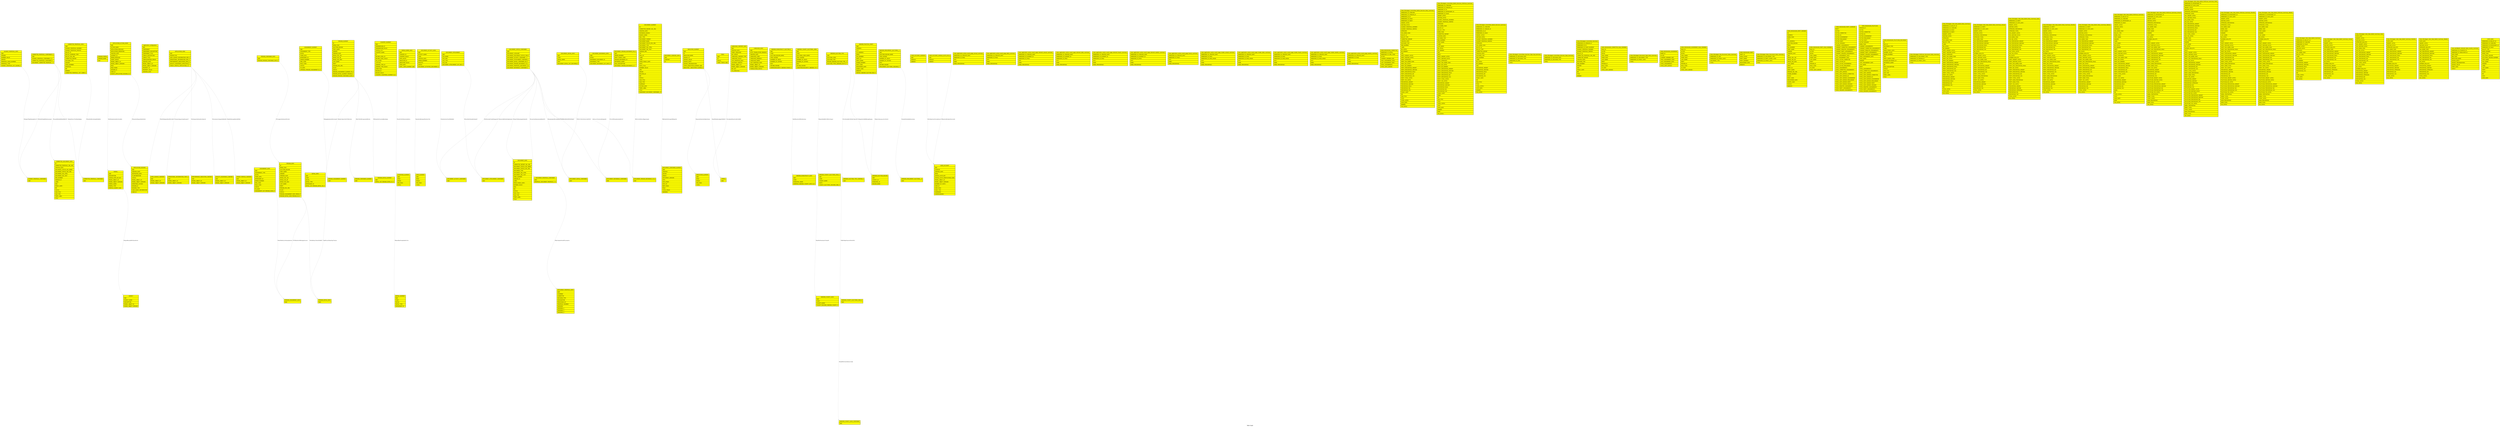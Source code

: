 digraph TableGraph {
  compound=true;
    bgcolor="white"; 
    fontcolor="black"; fontname="Helvetica"; fontsize="10.0"; 
    ranksep="equally"; 
    label="Table Graph"; 
    URL="http://tools.hibernate.org";
  edge [
        color="lightgrey", 
        fontcolor="black", 
        fontname="Helvetica", 
        fontsize="8.0",         
        labelangle=-25.0, 
        labeldistance=1.5
        headport=nw,
        tailport=se
        ];
  node [
       fontcolor="black",
       fontname="Helvetica", 
       fontsize="10.0", 
       shape=record, 
       fillcolor="yellow", 
       style="solid,filled"];

/* TODO: multi schema tables */
  /* Node AGAINST_PROPOSAL_CONTAINER */
  AGAINST_PROPOSAL_CONTAINER [ label = "{ AGAINST_PROPOSAL_CONTAINER| <HJID>HJID\l }" ]  
  
  /* edges/nodes for AGAINST_PROPOSAL_CONTAINER */
  /* Node AGAINST_PROPOSAL_DATA */
  AGAINST_PROPOSAL_DATA [ label = "{ AGAINST_PROPOSAL_DATA| <HJID>HJID\l | <HEADER>HEADER\l | <NUMBER_VALUE>NUMBER_VALUE\l | <PARTIES>PARTIES\l | <PROPOSAL_ISSUE_NUMBER>PROPOSAL_ISSUE_NUMBER\l | <PROPOSAL_TYPE>PROPOSAL_TYPE\l | <AGAINST_PROPOSAL_LIST_AGAINS_0>AGAINST_PROPOSAL_LIST_AGAINS_0\l }" ]  
  
  /* edges/nodes for AGAINST_PROPOSAL_DATA */
     AGAINST_PROPOSAL_DATA -> AGAINST_PROPOSAL_CONTAINER [ 
        label="FK3egrje7f0gidhatqcg65xs7v7" 
        ]
  /* Node AGENCY */
  AGENCY [ label = "{ AGENCY| <HJID>HJID\l | <AGENCY_NAME>AGENCY_NAME\l | <DESCRIPTION>DESCRIPTION\l | <MODEL_OBJECT_ID>MODEL_OBJECT_ID\l | <MODEL_OBJECT_VERSION>MODEL_OBJECT_VERSION\l }" ]  
  
  /* edges/nodes for AGENCY */
  /* Node APPLICATION_ACTION_EVENT */
  APPLICATION_ACTION_EVENT [ label = "{ APPLICATION_ACTION_EVENT| <HJID>HJID\l | <ACTION_NAME>ACTION_NAME\l | <APPLICATION_MESSAGE>APPLICATION_MESSAGE\l | <APPLICATION_OPERATION>APPLICATION_OPERATION\l | <CREATED_DATE>CREATED_DATE\l | <ELEMENT_ID>ELEMENT_ID\l | <ERROR_MESSAGE>ERROR_MESSAGE\l | <EVENT_GROUP>EVENT_GROUP\l | <MODEL_OBJECT_ID>MODEL_OBJECT_ID\l | <MODEL_OBJECT_VERSION>MODEL_OBJECT_VERSION\l | <PAGE>PAGE\l | <PAGE_MODE>PAGE_MODE\l | <SESSION_ID>SESSION_ID\l | <USER_ID>USER_ID\l | <EVENTS_APPLICATION_SESSION_H_0>EVENTS_APPLICATION_SESSION_H_0\l }" ]  
  
  /* edges/nodes for APPLICATION_ACTION_EVENT */
     APPLICATION_ACTION_EVENT -> APPLICATION_SESSION [ 
        label="FKhspx4sv9i3guoah9wjfci9c9n" 
        ]
  /* Node application_configuration */
  application_configuration [ label = "{ application_configuration| <HJID>HJID\l | <COMPONENT>COMPONENT\l | <COMPONENT_DESCRIPTION>COMPONENT_DESCRIPTION\l | <COMPONENT_TITLE>COMPONENT_TITLE\l | <CONFIG_DESCRIPTION>CONFIG_DESCRIPTION\l | <CONFIG_TITLE>CONFIG_TITLE\l | <CONFIGURATION_GROUP>CONFIGURATION_GROUP\l | <CREATED_DATE>CREATED_DATE\l | <MODEL_OBJECT_ID>MODEL_OBJECT_ID\l | <MODEL_OBJECT_VERSION>MODEL_OBJECT_VERSION\l | <PROPERTY_ID>PROPERTY_ID\l | <PROPERTY_VALUE>PROPERTY_VALUE\l | <UPDATED_DATE>UPDATED_DATE\l }" ]  
  
  /* edges/nodes for application_configuration */
  /* Node APPLICATION_SESSION */
  APPLICATION_SESSION [ label = "{ APPLICATION_SESSION| <HJID>HJID\l | <CREATED_DATE>CREATED_DATE\l | <DESTROYED_DATE>DESTROYED_DATE\l | <IP_INFORMATION>IP_INFORMATION\l | <LOCALE>LOCALE\l | <MODEL_OBJECT_ID>MODEL_OBJECT_ID\l | <MODEL_OBJECT_VERSION>MODEL_OBJECT_VERSION\l | <OPERATING_SYSTEM>OPERATING_SYSTEM\l | <SESSION_ID>SESSION_ID\l | <SESSION_TYPE>SESSION_TYPE\l | <USER_AGENT_INFORMATION>USER_AGENT_INFORMATION\l | <USER_ID>USER_ID\l }" ]  
  
  /* edges/nodes for APPLICATION_SESSION */
  /* Node APPLICATION_VIEW */
  APPLICATION_VIEW [ label = "{ APPLICATION_VIEW| <HJID>HJID\l | <PERSPECTIVE>PERSPECTIVE\l | <DATA_SOURCE_INFORMATION_APPL_0>DATA_SOURCE_INFORMATION_APPL_0\l | <OPERATIONAL_INFORMATION_APPL_0>OPERATIONAL_INFORMATION_APPL_0\l | <PERFORMANCE_INDICATORS_APPLI_0>PERFORMANCE_INDICATORS_APPLI_0\l | <QUALITY_ASSURANCE_APPLICATIO_0>QUALITY_ASSURANCE_APPLICATIO_0\l | <TARGET_PROFILE_APPLICATION_V_0>TARGET_PROFILE_APPLICATION_V_0\l }" ]  
  
  /* edges/nodes for APPLICATION_VIEW */
     APPLICATION_VIEW -> DATA_SOURCE_CONTENT [ 
        label="FKrdvl526jwjpu65eol4fo51m89" 
        ]
     APPLICATION_VIEW -> OPERATIONAL_INFORMATION_CONT_0 [ 
        label="FK1sepco5agjuolvkvg9mcpqo37" 
        ]
     APPLICATION_VIEW -> PERFORMANCE_INDICATOR_CONTENT [ 
        label="FK16mqypymhqfcsy8snmr0gr1x8" 
        ]
     APPLICATION_VIEW -> QUALITY_ASSURANCE_CONTENT [ 
        label="FK1my2aceo7aiegyia3br66s59a" 
        ]
     APPLICATION_VIEW -> TARGET_PROFILE_CONTENT [ 
        label="FKqla563lsjnsge8wlamk8fnttb" 
        ]
  /* Node ASSIGNMENT_DATA */
  ASSIGNMENT_DATA [ label = "{ ASSIGNMENT_DATA| <HJID>HJID\l | <ASSIGNMENT_TYPE>ASSIGNMENT_TYPE\l | <DETAIL>DETAIL\l | <FROM_DATE>FROM_DATE\l | <INTRESSENT_ID>INTRESSENT_ID\l | <ORDER_NUMBER>ORDER_NUMBER\l | <ORG_CODE>ORG_CODE\l | <ROLE_CODE>ROLE_CODE\l | <STATUS>STATUS\l | <TO_DATE>TO_DATE\l | <ASSIGNMENT_LIST_PERSON_ASSIG_0>ASSIGNMENT_LIST_PERSON_ASSIG_0\l }" ]  
  
  /* edges/nodes for ASSIGNMENT_DATA */
     ASSIGNMENT_DATA -> PERSON_ASSIGNMENT_DATA [ 
        label="FKaa59o8elny2vn9ssiq2pakmmy" 
        ]
  /* Node ASSIGNMENT_ELEMENT */
  ASSIGNMENT_ELEMENT [ label = "{ ASSIGNMENT_ELEMENT| <HJID>HJID\l | <ASSIGNMENT_TYPE>ASSIGNMENT_TYPE\l | <DETAIL>DETAIL\l | <FROM_DATE>FROM_DATE\l | <INTRESSENT_ID>INTRESSENT_ID\l | <ORDER_NUMBER>ORDER_NUMBER\l | <ORG_CODE>ORG_CODE\l | <ROLE_CODE>ROLE_CODE\l | <STATUS>STATUS\l | <TO_DATE>TO_DATE\l | <UPPDRAG_PERSON_ASSIGNMENT_EL_0>UPPDRAG_PERSON_ASSIGNMENT_EL_0\l }" ]  
  
  /* edges/nodes for ASSIGNMENT_ELEMENT */
     ASSIGNMENT_ELEMENT -> PERSON_ASSIGNMENT_ELEMENT [ 
        label="FK8egqg9aadqnijh6hluireipd0" 
        ]
  /* Node COMMITTEE_DOCUMENT_DATA */
  COMMITTEE_DOCUMENT_DATA [ label = "{ COMMITTEE_DOCUMENT_DATA| <ID>ID\l | <COMMITTEE_PROPOSAL_URL_XML>COMMITTEE_PROPOSAL_URL_XML\l | <CREATED_DATE>CREATED_DATE\l | <DOCUMENT_STATUS_URL_WWW>DOCUMENT_STATUS_URL_WWW\l | <DOCUMENT_STATUS_URL_XML>DOCUMENT_STATUS_URL_XML\l | <DOCUMENT_URL_HTML>DOCUMENT_URL_HTML\l | <DOCUMENT_URL_TEXT>DOCUMENT_URL_TEXT\l | <END_NUMBER>END_NUMBER\l | <HANGAR_ID>HANGAR_ID\l | <LABEL>LABEL\l | <ORG>ORG\l | <PUBLIC_DATE>PUBLIC_DATE\l | <RM>RM\l | <STATUS>STATUS\l | <SUB_TITLE>SUB_TITLE\l | <SUB_TYPE>SUB_TYPE\l | <TEMP_LABEL>TEMP_LABEL\l | <TITLE>TITLE\l }" ]  
  
  /* edges/nodes for COMMITTEE_DOCUMENT_DATA */
  /* Node COMMITTEE_PROPOSAL_COMPONENT_0 */
  COMMITTEE_PROPOSAL_COMPONENT_0 [ label = "{ COMMITTEE_PROPOSAL_COMPONENT_0| <HJID>HJID\l | <AGAINST_PROPOSAL_CONTAINER_C_0>AGAINST_PROPOSAL_CONTAINER_C_0\l | <COMMITTEE_PROPOSAL_CONTAINER_0>COMMITTEE_PROPOSAL_CONTAINER_0\l | <DOCUMENT_COMMITTEE_PROPOSAL__0>DOCUMENT_COMMITTEE_PROPOSAL__0\l }" ]  
  
  /* edges/nodes for COMMITTEE_PROPOSAL_COMPONENT_0 */
     COMMITTEE_PROPOSAL_COMPONENT_0 -> AGAINST_PROPOSAL_CONTAINER [ 
        label="FK9i2al9m5kgd9thektcwsoqp2v" 
        ]
     COMMITTEE_PROPOSAL_COMPONENT_0 -> COMMITTEE_PROPOSAL_CONTAINER [ 
        label="FKi3gkr30xryn70y36obj44gbpg" 
        ]
     COMMITTEE_PROPOSAL_COMPONENT_0 -> COMMITTEE_DOCUMENT_DATA [ 
        label="FK1qvyi065liq2b982befb96n4d" 
        ]
  /* Node COMMITTEE_PROPOSAL_CONTAINER */
  COMMITTEE_PROPOSAL_CONTAINER [ label = "{ COMMITTEE_PROPOSAL_CONTAINER| <HJID>HJID\l }" ]  
  
  /* edges/nodes for COMMITTEE_PROPOSAL_CONTAINER */
  /* Node COMMITTEE_PROPOSAL_DATA */
  COMMITTEE_PROPOSAL_DATA [ label = "{ COMMITTEE_PROPOSAL_DATA| <HJID>HJID\l | <AGAINST_PROPOSAL_NUMBER>AGAINST_PROPOSAL_NUMBER\l | <AGAINST_PROPOSAL_PARTIES>AGAINST_PROPOSAL_PARTIES\l | <BALLOT_ID>BALLOT_ID\l | <BALLOT_SUMMARY_ITEM>BALLOT_SUMMARY_ITEM\l | <BALLOT_URL_XML>BALLOT_URL_XML\l | <COMMITTEE_REPORT>COMMITTEE_REPORT\l | <DECISION_TYPE>DECISION_TYPE\l | <HEADER>HEADER\l | <ISSUE_NUMBER>ISSUE_NUMBER\l | <PROPOSAL>PROPOSAL\l | <RM>RM\l | <WINNER>WINNER\l | <COMMITTEE_PROPOSAL_LIST_COMM_0>COMMITTEE_PROPOSAL_LIST_COMM_0\l }" ]  
  
  /* edges/nodes for COMMITTEE_PROPOSAL_DATA */
     COMMITTEE_PROPOSAL_DATA -> COMMITTEE_PROPOSAL_CONTAINER [ 
        label="FKhww95s89vnx8uqpbkk5jb82ly" 
        ]
  /* Node COUNTRIES_ELEMENT */
  COUNTRIES_ELEMENT [ label = "{ COUNTRIES_ELEMENT| <HJID>HJID\l | <PAGE>PAGE\l | <PAGES>PAGES\l | <PER_PAGE>PER_PAGE\l | <TOTAL>TOTAL\l }" ]  
  
  /* edges/nodes for COUNTRIES_ELEMENT */
  /* Node COUNTRY_ELEMENT */
  COUNTRY_ELEMENT [ label = "{ COUNTRY_ELEMENT| <HJID>HJID\l | <ADMINREGION_ID>ADMINREGION_ID\l | <ADMINREGION_VALUE>ADMINREGION_VALUE\l | <CAPITAL_CITY>CAPITAL_CITY\l | <COUNTRY_NAME>COUNTRY_NAME\l | <ID>ID\l | <INCOME_LEVEL_ID>INCOME_LEVEL_ID\l | <INCOME_LEVEL_VALUE>INCOME_LEVEL_VALUE\l | <ISO_2CODE>ISO_2CODE\l | <LATITUDE>LATITUDE\l | <LENDING_TYPE_ID>LENDING_TYPE_ID\l | <LENDING_TYPE_VALUE>LENDING_TYPE_VALUE\l | <LONGITUDE>LONGITUDE\l | <REGION_ID>REGION_ID\l | <REGION_VALUE>REGION_VALUE\l | <COUNTRY_COUNTRIES_ELEMENT_HJ_0>COUNTRY_COUNTRIES_ELEMENT_HJ_0\l }" ]  
  
  /* edges/nodes for COUNTRY_ELEMENT */
     COUNTRY_ELEMENT -> COUNTRIES_ELEMENT [ 
        label="FKnyef134rhl4klxsky3spfdp7g" 
        ]
  /* Node DATA_ELEMENT */
  DATA_ELEMENT [ label = "{ DATA_ELEMENT| <HJID>HJID\l | <PAGE>PAGE\l | <PAGES>PAGES\l | <PER_PAGE>PER_PAGE\l | <TOTAL>TOTAL\l }" ]  
  
  /* edges/nodes for DATA_ELEMENT */
  /* Node DATA_SOURCE_CONTENT */
  DATA_SOURCE_CONTENT [ label = "{ DATA_SOURCE_CONTENT| <HJID>HJID\l | <MODEL_OBJECT_ID>MODEL_OBJECT_ID\l | <MODEL_OBJECT_VERSION>MODEL_OBJECT_VERSION\l }" ]  
  
  /* edges/nodes for DATA_SOURCE_CONTENT */
  /* Node DETAIL_DATA */
  DETAIL_DATA [ label = "{ DETAIL_DATA| <HJID>HJID\l | <CODE>CODE\l | <DETAIL>DETAIL\l | <DETAIL_TYPE>DETAIL_TYPE\l | <INTRESSENT_ID>INTRESSENT_ID\l | <DETAIL_LIST_PERSON_DETAIL_DA_0>DETAIL_LIST_PERSON_DETAIL_DA_0\l }" ]  
  
  /* edges/nodes for DETAIL_DATA */
     DETAIL_DATA -> PERSON_DETAIL_DATA [ 
        label="FKjpf91ucj529qyt15gs7r0yx2p" 
        ]
  /* Node DETAIL_ELEMENT */
  DETAIL_ELEMENT [ label = "{ DETAIL_ELEMENT| <HJID>HJID\l | <CODE>CODE\l | <DETAIL>DETAIL\l | <DETAIL_TYPE>DETAIL_TYPE\l | <INTRESSENT_ID>INTRESSENT_ID\l }" ]  
  
  /* edges/nodes for DETAIL_ELEMENT */
  /* Node DOCUMENT_ACTIVITY_CONTAINER */
  DOCUMENT_ACTIVITY_CONTAINER [ label = "{ DOCUMENT_ACTIVITY_CONTAINER| <HJID>HJID\l }" ]  
  
  /* edges/nodes for DOCUMENT_ACTIVITY_CONTAINER */
  /* Node DOCUMENT_ACTIVITY_DATA */
  DOCUMENT_ACTIVITY_DATA [ label = "{ DOCUMENT_ACTIVITY_DATA| <HJID>HJID\l | <ACTIVITY_NAME>ACTIVITY_NAME\l | <CODE>CODE\l | <CREATED_DATE>CREATED_DATE\l | <ORDER_NUMBER>ORDER_NUMBER\l | <PROCESS>PROCESS\l | <STATUS>STATUS\l | <DOCUMENT_ACTIVITIES_DOCUMENT_0>DOCUMENT_ACTIVITIES_DOCUMENT_0\l }" ]  
  
  /* edges/nodes for DOCUMENT_ACTIVITY_DATA */
     DOCUMENT_ACTIVITY_DATA -> DOCUMENT_ACTIVITY_CONTAINER [ 
        label="FK1djmtx4rrenfrny0h9kbk6dkr" 
        ]
  /* Node DOCUMENT_ATTACHMENT */
  DOCUMENT_ATTACHMENT [ label = "{ DOCUMENT_ATTACHMENT| <HJID>HJID\l | <FILE_NAME>FILE_NAME\l | <FILE_SIZE>FILE_SIZE\l | <FILE_TYPE>FILE_TYPE\l | <FILE_URL>FILE_URL\l | <DOCUMENT_ATTACHMENT_LIST_DOC_0>DOCUMENT_ATTACHMENT_LIST_DOC_0\l }" ]  
  
  /* edges/nodes for DOCUMENT_ATTACHMENT */
     DOCUMENT_ATTACHMENT -> DOCUMENT_ATTACHMENT_CONTAINER [ 
        label="FK5iwv5bkvf22potj0srhjexed7" 
        ]
  /* Node DOCUMENT_ATTACHMENT_CONTAINER */
  DOCUMENT_ATTACHMENT_CONTAINER [ label = "{ DOCUMENT_ATTACHMENT_CONTAINER| <HJID>HJID\l }" ]  
  
  /* edges/nodes for DOCUMENT_ATTACHMENT_CONTAINER */
  /* Node DOCUMENT_CONTAINER_ELEMENT */
  DOCUMENT_CONTAINER_ELEMENT [ label = "{ DOCUMENT_CONTAINER_ELEMENT| <HJID>HJID\l | <CREATED>CREATED\l | <DATUM>DATUM\l | <DEBUG>DEBUG\l | <DOCUMENT_VERSION>DOCUMENT_VERSION\l | <HITS>HITS\l | <HITS_FROM>HITS_FROM\l | <HITS_TO>HITS_TO\l | <NEXT_PAGE>NEXT_PAGE\l | <PAGE>PAGE\l | <TOTAL_PAGES>TOTAL_PAGES\l | <WARNING>WARNING\l }" ]  
  
  /* edges/nodes for DOCUMENT_CONTAINER_ELEMENT */
  /* Node DOCUMENT_CONTENT_DATA */
  DOCUMENT_CONTENT_DATA [ label = "{ DOCUMENT_CONTENT_DATA| <HJID>HJID\l | <CONTENT>CONTENT\l | <ID>ID\l }" ]  
  
  /* edges/nodes for DOCUMENT_CONTENT_DATA */
  /* Node DOCUMENT_DATA */
  DOCUMENT_DATA [ label = "{ DOCUMENT_DATA| <ID>ID\l | <COMMITTEE_REPORT_URL_XML>COMMITTEE_REPORT_URL_XML\l | <DOCUMENT_STATUS_URL_WWW>DOCUMENT_STATUS_URL_WWW\l | <DOCUMENT_STATUS_URL_XML>DOCUMENT_STATUS_URL_XML\l | <DOCUMENT_TYPE>DOCUMENT_TYPE\l | <DOCUMENT_URL_HTML>DOCUMENT_URL_HTML\l | <DOCUMENT_URL_TEXT>DOCUMENT_URL_TEXT\l | <FINAL_NUMBER>FINAL_NUMBER\l | <HANGAR_ID>HANGAR_ID\l | <LABEL>LABEL\l | <MADE_PUBLIC_DATE>MADE_PUBLIC_DATE\l | <NUMBER_VALUE>NUMBER_VALUE\l | <ORG>ORG\l | <RM>RM\l | <STATUS>STATUS\l | <SUB_TITLE>SUB_TITLE\l | <SUB_TYPE>SUB_TYPE\l | <TEMP_LABEL>TEMP_LABEL\l | <TITLE>TITLE\l }" ]  
  
  /* edges/nodes for DOCUMENT_DATA */
  /* Node DOCUMENT_DETAIL_CONTAINER */
  DOCUMENT_DETAIL_CONTAINER [ label = "{ DOCUMENT_DETAIL_CONTAINER| <HJID>HJID\l }" ]  
  
  /* edges/nodes for DOCUMENT_DETAIL_CONTAINER */
  /* Node DOCUMENT_DETAIL_DATA */
  DOCUMENT_DETAIL_DATA [ label = "{ DOCUMENT_DETAIL_DATA| <HJID>HJID\l | <CODE>CODE\l | <DETAIL_NAME>DETAIL_NAME\l | <TEXT>TEXT\l | <DOCUMENT_DETAIL_LIST_DOCUMEN_0>DOCUMENT_DETAIL_LIST_DOCUMEN_0\l }" ]  
  
  /* edges/nodes for DOCUMENT_DETAIL_DATA */
     DOCUMENT_DETAIL_DATA -> DOCUMENT_DETAIL_CONTAINER [ 
        label="FK5d2u7md3uvfwsieccdas9rula" 
        ]
  /* Node DOCUMENT_ELEMENT */
  DOCUMENT_ELEMENT [ label = "{ DOCUMENT_ELEMENT| <ID>ID\l | <COMMITTEE_REPORT_URL_XML>COMMITTEE_REPORT_URL_XML\l | <CREATED_DATE>CREATED_DATE\l | <DATABASE_SOURCE>DATABASE_SOURCE\l | <DEBATE_NAME>DEBATE_NAME\l | <DOC_TYPE>DOC_TYPE\l | <DOCUMENT_FORMAT>DOCUMENT_FORMAT\l | <DOCUMENT_NAME>DOCUMENT_NAME\l | <DOCUMENT_STATUS_URL_XML>DOCUMENT_STATUS_URL_XML\l | <DOCUMENT_TYPE>DOCUMENT_TYPE\l | <DOCUMENT_URL_HTML>DOCUMENT_URL_HTML\l | <DOCUMENT_URL_TEXT>DOCUMENT_URL_TEXT\l | <DOMAIN_ORG>DOMAIN_ORG\l | <HIT>HIT\l | <KALL_ID>KALL_ID\l | <LABEL>LABEL\l | <LANG>LANG\l | <MADE_PUBLIC_DATE>MADE_PUBLIC_DATE\l | <NOTE>NOTE\l | <NOTE_TITLE>NOTE_TITLE\l | <NUMBER_VALUE>NUMBER_VALUE\l | <ORG>ORG\l | <ORIGIN>ORIGIN\l | <RELATED_ID>RELATED_ID\l | <RM>RM\l | <STATUS>STATUS\l | <SUB_TITLE>SUB_TITLE\l | <SUB_TYPE>SUB_TYPE\l | <SUMMARY>SUMMARY\l | <SYSTEM_DATE>SYSTEM_DATE\l | <TEMP_LABEL>TEMP_LABEL\l | <TITLE>TITLE\l | <DOKUMENT_DOCUMENT_CONTAINER__0>DOKUMENT_DOCUMENT_CONTAINER__0\l }" ]  
  
  /* edges/nodes for DOCUMENT_ELEMENT */
     DOCUMENT_ELEMENT -> DOCUMENT_CONTAINER_ELEMENT [ 
        label="FK86m6a302xfuxpgc09kfpap41b" 
        ]
  /* Node DOCUMENT_PERSON_REFERENCE_CO_0 */
  DOCUMENT_PERSON_REFERENCE_CO_0 [ label = "{ DOCUMENT_PERSON_REFERENCE_CO_0| <HJID>HJID\l }" ]  
  
  /* edges/nodes for DOCUMENT_PERSON_REFERENCE_CO_0 */
  /* Node DOCUMENT_PERSON_REFERENCE_DA_0 */
  DOCUMENT_PERSON_REFERENCE_DA_0 [ label = "{ DOCUMENT_PERSON_REFERENCE_DA_0| <HJID>HJID\l | <ORDER_NUMBER>ORDER_NUMBER\l | <PARTY_SHORT_CODE>PARTY_SHORT_CODE\l | <PERSON_REFERENCE_ID>PERSON_REFERENCE_ID\l | <REFERENCE_NAME>REFERENCE_NAME\l | <ROLE_DESCRIPTION>ROLE_DESCRIPTION\l | <DOCUMENT_PERSON_REFERENCE_LI_1>DOCUMENT_PERSON_REFERENCE_LI_1\l }" ]  
  
  /* edges/nodes for DOCUMENT_PERSON_REFERENCE_DA_0 */
     DOCUMENT_PERSON_REFERENCE_DA_0 -> DOCUMENT_PERSON_REFERENCE_CO_0 [ 
        label="FK87lvy7dvkl9xcn99ggrxmqeeb" 
        ]
  /* Node DOCUMENT_PROPOSAL_CONTAINER */
  DOCUMENT_PROPOSAL_CONTAINER [ label = "{ DOCUMENT_PROPOSAL_CONTAINER| <HJID>HJID\l | <PROPOSAL_DOCUMENT_PROPOSAL_C_0>PROPOSAL_DOCUMENT_PROPOSAL_C_0\l }" ]  
  
  /* edges/nodes for DOCUMENT_PROPOSAL_CONTAINER */
     DOCUMENT_PROPOSAL_CONTAINER -> DOCUMENT_PROPOSAL_DATA [ 
        label="FKkph1xtgow9mxw087oyivipwmc" 
        ]
  /* Node DOCUMENT_PROPOSAL_DATA */
  DOCUMENT_PROPOSAL_DATA [ label = "{ DOCUMENT_PROPOSAL_DATA| <HJID>HJID\l | <CHAMBER>CHAMBER\l | <COMMITTEE>COMMITTEE\l | <DECISION_TYPE>DECISION_TYPE\l | <DESIGNATION>DESIGNATION\l | <PROCESSED_IN>PROCESSED_IN\l | <PROPOSAL_NUMBER>PROPOSAL_NUMBER\l | <WORDING>WORDING\l | <WORDING_2>WORDING_2\l | <WORDING_3>WORDING_3\l | <WORDING_4>WORDING_4\l }" ]  
  
  /* edges/nodes for DOCUMENT_PROPOSAL_DATA */
  /* Node DOCUMENT_REFERENCE_CONTAINER */
  DOCUMENT_REFERENCE_CONTAINER [ label = "{ DOCUMENT_REFERENCE_CONTAINER| <HJID>HJID\l }" ]  
  
  /* edges/nodes for DOCUMENT_REFERENCE_CONTAINER */
  /* Node DOCUMENT_REFERENCE_DATA */
  DOCUMENT_REFERENCE_DATA [ label = "{ DOCUMENT_REFERENCE_DATA| <HJID>HJID\l | <DETAIL>DETAIL\l | <REFERENCE_DOCUMENT_ID>REFERENCE_DOCUMENT_ID\l | <REFERENCE_TYPE>REFERENCE_TYPE\l | <DOCUMENT_REFERENCE_LIST_DOCU_0>DOCUMENT_REFERENCE_LIST_DOCU_0\l }" ]  
  
  /* edges/nodes for DOCUMENT_REFERENCE_DATA */
     DOCUMENT_REFERENCE_DATA -> DOCUMENT_REFERENCE_CONTAINER [ 
        label="FK7oc5l5f0xva8cykmj3qhfy7yf" 
        ]
  /* Node DOCUMENT_STATUS_CONTAINER */
  DOCUMENT_STATUS_CONTAINER [ label = "{ DOCUMENT_STATUS_CONTAINER| <HJID>HJID\l | <DOCUMENT_CATEGORY>DOCUMENT_CATEGORY\l | <DOCUMENT_DOCUMENT_STATUS_CON_0>DOCUMENT_DOCUMENT_STATUS_CON_0\l | <DOCUMENT_ACTIVITY_CONTAINER__0>DOCUMENT_ACTIVITY_CONTAINER__0\l | <DOCUMENT_ATTACHMENT_CONTAINE_0>DOCUMENT_ATTACHMENT_CONTAINE_0\l | <DOCUMENT_DETAIL_CONTAINER_DO_0>DOCUMENT_DETAIL_CONTAINER_DO_0\l | <DOCUMENT_PERSON_REFERENCE_CO_1>DOCUMENT_PERSON_REFERENCE_CO_1\l | <DOCUMENT_PROPOSAL_DOCUMENT_S_0>DOCUMENT_PROPOSAL_DOCUMENT_S_0\l | <DOCUMENT_REFERENCE_CONTAINER_0>DOCUMENT_REFERENCE_CONTAINER_0\l }" ]  
  
  /* edges/nodes for DOCUMENT_STATUS_CONTAINER */
     DOCUMENT_STATUS_CONTAINER -> DOCUMENT_DATA [ 
        label="FKdngn78r4bwykagjiqhhp6ubhh" 
        ]
     DOCUMENT_STATUS_CONTAINER -> DOCUMENT_ACTIVITY_CONTAINER [ 
        label="FKh5fo4co6a57ew8rr9wgqcief2" 
        ]
     DOCUMENT_STATUS_CONTAINER -> DOCUMENT_ATTACHMENT_CONTAINER [ 
        label="FKq2woiirb89i1ddn40g6ykeadv" 
        ]
     DOCUMENT_STATUS_CONTAINER -> DOCUMENT_DETAIL_CONTAINER [ 
        label="FK6udp4rg5jv9l5hovt82jflps0" 
        ]
     DOCUMENT_STATUS_CONTAINER -> DOCUMENT_PERSON_REFERENCE_CO_0 [ 
        label="FKnt1uux73xnmsu4lqrhjqpkufb" 
        ]
     DOCUMENT_STATUS_CONTAINER -> DOCUMENT_PROPOSAL_CONTAINER [ 
        label="FKnuew2mp3ibyamqnes86cbd276" 
        ]
     DOCUMENT_STATUS_CONTAINER -> DOCUMENT_REFERENCE_CONTAINER [ 
        label="FKs8fdjp1q9tuy0ii64rwb4qqe3" 
        ]
  /* Node DOMAIN_PORTAL */
  DOMAIN_PORTAL [ label = "{ DOMAIN_PORTAL| <DOMAIN_NAME>DOMAIN_NAME\l | <HJID>HJID\l }" ]  
  
  /* edges/nodes for DOMAIN_PORTAL */
     DOMAIN_PORTAL -> PORTAL [ 
        label="FKn8h5aitawhwa46x215yv9q9x" 
        ]
  /* Node INDICATOR_ELEMENT */
  INDICATOR_ELEMENT [ label = "{ INDICATOR_ELEMENT| <HJID>HJID\l | <ID>ID\l | <INDICATOR_NAME>INDICATOR_NAME\l | <SOURCE_ID>SOURCE_ID\l | <SOURCE_VALUE>SOURCE_VALUE\l | <SOURCE_NOTE>SOURCE_NOTE\l | <SOURCE_ORGANIZATION>SOURCE_ORGANIZATION\l | <TOPICS_INDICATOR_ELEMENT_HJID>TOPICS_INDICATOR_ELEMENT_HJID\l | <INDICATOR__INDICATORS_ELEMEN_0>INDICATOR__INDICATORS_ELEMEN_0\l }" ]  
  
  /* edges/nodes for INDICATOR_ELEMENT */
     INDICATOR_ELEMENT -> TOPICS [ 
        label="FKqo83tlolpfpvu6ggml3648437" 
        ]
     INDICATOR_ELEMENT -> INDICATORS_ELEMENT [ 
        label="FKjajuw0y63aarlsdcb8gn9medq" 
        ]
  /* Node INDICATORS_ELEMENT */
  INDICATORS_ELEMENT [ label = "{ INDICATORS_ELEMENT| <HJID>HJID\l | <PAGE>PAGE\l | <PAGES>PAGES\l | <PER_PAGE>PER_PAGE\l | <TOTAL>TOTAL\l }" ]  
  
  /* edges/nodes for INDICATORS_ELEMENT */
  /* Node LANGUAGE_CONTENT_DATA */
  LANGUAGE_CONTENT_DATA [ label = "{ LANGUAGE_CONTENT_DATA| <HJID>HJID\l | <CREATED_DATE>CREATED_DATE\l | <FROM_LANGUAGE>FROM_LANGUAGE\l | <KEY_GROUP>KEY_GROUP\l | <LANGUAGE_CONTENT_TYPE>LANGUAGE_CONTENT_TYPE\l | <LANGUAGE_VALUE>LANGUAGE_VALUE\l | <LAST_MODIFIED_DATE>LAST_MODIFIED_DATE\l | <LOCATION_CONTEXT>LOCATION_CONTEXT\l | <MODEL_OBJECT_ID>MODEL_OBJECT_ID\l | <MODEL_OBJECT_VERSION>MODEL_OBJECT_VERSION\l | <REF_KEY>REF_KEY\l | <TO_LANGUAGE>TO_LANGUAGE\l }" ]  
  
  /* edges/nodes for LANGUAGE_CONTENT_DATA */
  /* Node LANGUAGE_DATA */
  LANGUAGE_DATA [ label = "{ LANGUAGE_DATA| <HJID>HJID\l | <AUTO_TRANSLATION_ENABLED>AUTO_TRANSLATION_ENABLED\l | <CREATED_DATE>CREATED_DATE\l | <LANGUAGE_CODE>LANGUAGE_CODE\l | <LANGUAGE_ENABLED>LANGUAGE_ENABLED\l | <LANGUAGE_NAME>LANGUAGE_NAME\l | <LAST_MODIFIED_DATE>LAST_MODIFIED_DATE\l | <MODEL_OBJECT_ID>MODEL_OBJECT_ID\l | <MODEL_OBJECT_VERSION>MODEL_OBJECT_VERSION\l | <TRANSLATION_STATUS>TRANSLATION_STATUS\l }" ]  
  
  /* edges/nodes for LANGUAGE_DATA */
  /* Node OPERATIONAL_INFORMATION_CONT_0 */
  OPERATIONAL_INFORMATION_CONT_0 [ label = "{ OPERATIONAL_INFORMATION_CONT_0| <HJID>HJID\l | <MODEL_OBJECT_ID>MODEL_OBJECT_ID\l | <MODEL_OBJECT_VERSION>MODEL_OBJECT_VERSION\l }" ]  
  
  /* edges/nodes for OPERATIONAL_INFORMATION_CONT_0 */
  /* Node PERFORMANCE_INDICATOR_CONTENT */
  PERFORMANCE_INDICATOR_CONTENT [ label = "{ PERFORMANCE_INDICATOR_CONTENT| <HJID>HJID\l | <MODEL_OBJECT_ID>MODEL_OBJECT_ID\l | <MODEL_OBJECT_VERSION>MODEL_OBJECT_VERSION\l }" ]  
  
  /* edges/nodes for PERFORMANCE_INDICATOR_CONTENT */
  /* Node PERSON_ASSIGNMENT_DATA */
  PERSON_ASSIGNMENT_DATA [ label = "{ PERSON_ASSIGNMENT_DATA| <HJID>HJID\l }" ]  
  
  /* edges/nodes for PERSON_ASSIGNMENT_DATA */
  /* Node PERSON_ASSIGNMENT_ELEMENT */
  PERSON_ASSIGNMENT_ELEMENT [ label = "{ PERSON_ASSIGNMENT_ELEMENT| <HJID>HJID\l }" ]  
  
  /* edges/nodes for PERSON_ASSIGNMENT_ELEMENT */
  /* Node PERSON_CONTAINER_DATA */
  PERSON_CONTAINER_DATA [ label = "{ PERSON_CONTAINER_DATA| <HJID>HJID\l | <PERSON_PERSON_CONTAINER_DATA_0>PERSON_PERSON_CONTAINER_DATA_0\l }" ]  
  
  /* edges/nodes for PERSON_CONTAINER_DATA */
     PERSON_CONTAINER_DATA -> PERSON_DATA [ 
        label="FK74yxgghu58va5py1jfh1hsi9c" 
        ]
  /* Node PERSON_CONTAINER_ELEMENT */
  PERSON_CONTAINER_ELEMENT [ label = "{ PERSON_CONTAINER_ELEMENT| <HJID>HJID\l }" ]  
  
  /* edges/nodes for PERSON_CONTAINER_ELEMENT */
  /* Node PERSON_DATA */
  PERSON_DATA [ label = "{ PERSON_DATA| <ID>ID\l | <BORN_YEAR>BORN_YEAR\l | <ELECTION_REGION>ELECTION_REGION\l | <FIRST_NAME>FIRST_NAME\l | <GENDER>GENDER\l | <HANGAR_GUID>HANGAR_GUID\l | <IMAGE_URL_192>IMAGE_URL_192\l | <IMAGE_URL_80>IMAGE_URL_80\l | <IMAGE_URL_MAX>IMAGE_URL_MAX\l | <LAST_NAME>LAST_NAME\l | <PARTY>PARTY\l | <PERSON_URL_XML>PERSON_URL_XML\l | <PLACE>PLACE\l | <STATUS>STATUS\l | <PERSON_ASSIGNMENT_DATA_PERSO_0>PERSON_ASSIGNMENT_DATA_PERSO_0\l | <PERSON_DETAIL_DATA_PERSON_DA_0>PERSON_DETAIL_DATA_PERSON_DA_0\l }" ]  
  
  /* edges/nodes for PERSON_DATA */
     PERSON_DATA -> PERSON_ASSIGNMENT_DATA [ 
        label="FK74f0qofwn444t8smjgwemunoa" 
        ]
     PERSON_DATA -> PERSON_DETAIL_DATA [ 
        label="FKshlddrbyxj7xi9ux61l6d6t17" 
        ]
  /* Node PERSON_DETAIL_DATA */
  PERSON_DETAIL_DATA [ label = "{ PERSON_DETAIL_DATA| <HJID>HJID\l }" ]  
  
  /* edges/nodes for PERSON_DETAIL_DATA */
  /* Node PERSON_DETAIL_ELEMENT */
  PERSON_DETAIL_ELEMENT [ label = "{ PERSON_DETAIL_ELEMENT| <HJID>HJID\l | <DETAIL_LIST_PERSON_DETAIL_EL_0>DETAIL_LIST_PERSON_DETAIL_EL_0\l }" ]  
  
  /* edges/nodes for PERSON_DETAIL_ELEMENT */
     PERSON_DETAIL_ELEMENT -> DETAIL_ELEMENT [ 
        label="FKjbau0jlkpnfsswgkea8o5u7es" 
        ]
  /* Node PERSON_ELEMENT */
  PERSON_ELEMENT [ label = "{ PERSON_ELEMENT| <ID>ID\l | <BORN_YEAR>BORN_YEAR\l | <ELECTION_REGION>ELECTION_REGION\l | <FIRST_NAME>FIRST_NAME\l | <GENDER>GENDER\l | <HANGAR_GUID>HANGAR_GUID\l | <IMAGE_URL_192>IMAGE_URL_192\l | <IMAGE_URL_80>IMAGE_URL_80\l | <IMAGE_URL_MAX>IMAGE_URL_MAX\l | <LAST_NAME>LAST_NAME\l | <PARTY>PARTY\l | <PERSON_URL_XML>PERSON_URL_XML\l | <PLACE>PLACE\l | <STATUS>STATUS\l | <PERSON_ASSIGNMENT_ELEMENT_PE_0>PERSON_ASSIGNMENT_ELEMENT_PE_0\l | <PERSON_DETAIL_ELEMENT_PERSON_0>PERSON_DETAIL_ELEMENT_PERSON_0\l | <PERSON_PERSON_CONTAINER_ELEM_0>PERSON_PERSON_CONTAINER_ELEM_0\l }" ]  
  
  /* edges/nodes for PERSON_ELEMENT */
     PERSON_ELEMENT -> PERSON_ASSIGNMENT_ELEMENT [ 
        label="FKbe0p7x6pw31it41l70k0n2yhy" 
        ]
     PERSON_ELEMENT -> PERSON_DETAIL_ELEMENT [ 
        label="FKf9ctg19wht1va2oa88p4ubbgw" 
        ]
     PERSON_ELEMENT -> PERSON_CONTAINER_ELEMENT [ 
        label="FKefu7l0m5t9n1gewodw90kcidu" 
        ]
  /* Node PORTAL */
  PORTAL [ label = "{ PORTAL| <HJID>HJID\l | <DESCRIPTION>DESCRIPTION\l | <GOOGLE_MAP_API_KEY>GOOGLE_MAP_API_KEY\l | <MODEL_OBJECT_ID>MODEL_OBJECT_ID\l | <MODEL_OBJECT_VERSION>MODEL_OBJECT_VERSION\l | <PORTAL_NAME>PORTAL_NAME\l | <PORTAL_TYPE>PORTAL_TYPE\l | <PORTALS_AGENCY_HJID>PORTALS_AGENCY_HJID\l }" ]  
  
  /* edges/nodes for PORTAL */
     PORTAL -> AGENCY [ 
        label="FKsguw8bsoydy89243jvss9omra" 
        ]
  /* Node QUALITY_ASSURANCE_CONTENT */
  QUALITY_ASSURANCE_CONTENT [ label = "{ QUALITY_ASSURANCE_CONTENT| <HJID>HJID\l | <MODEL_OBJECT_ID>MODEL_OBJECT_ID\l | <MODEL_OBJECT_VERSION>MODEL_OBJECT_VERSION\l }" ]  
  
  /* edges/nodes for QUALITY_ASSURANCE_CONTENT */
  /* Node SWEDEN_COUNTY_DATA */
  SWEDEN_COUNTY_DATA [ label = "{ SWEDEN_COUNTY_DATA| <HJID>HJID\l | <CODE>CODE\l | <COUNTY_NAME>COUNTY_NAME\l | <COUNTY_REGIONS_SWEDEN_COUNTY_0>COUNTY_REGIONS_SWEDEN_COUNTY_0\l }" ]  
  
  /* edges/nodes for SWEDEN_COUNTY_DATA */
     SWEDEN_COUNTY_DATA -> SWEDEN_COUNTY_DATA_CONTAINER [ 
        label="FKtngf4843n3av2k6wkyn11dqb" 
        ]
  /* Node SWEDEN_COUNTY_DATA_CONTAINER */
  SWEDEN_COUNTY_DATA_CONTAINER [ label = "{ SWEDEN_COUNTY_DATA_CONTAINER| <HJID>HJID\l }" ]  
  
  /* edges/nodes for SWEDEN_COUNTY_DATA_CONTAINER */
  /* Node SWEDEN_COUNTY_ELECTORAL_AREA */
  SWEDEN_COUNTY_ELECTORAL_AREA [ label = "{ SWEDEN_COUNTY_ELECTORAL_AREA| <HJID>HJID\l | <CODE>CODE\l | <ELECTORAL_AREA_NAME>ELECTORAL_AREA_NAME\l | <FIRST_ROUND>FIRST_ROUND\l | <NUMBER_OF_SEATS>NUMBER_OF_SEATS\l | <NUMBER_OF_VOTERS>NUMBER_OF_VOTERS\l | <REST>REST\l | <SECOND_ROUND>SECOND_ROUND\l | <LANDSTINGSVALKRETS_SWEDEN_CO_0>LANDSTINGSVALKRETS_SWEDEN_CO_0\l }" ]  
  
  /* edges/nodes for SWEDEN_COUNTY_ELECTORAL_AREA */
     SWEDEN_COUNTY_ELECTORAL_AREA -> SWEDEN_COUNTY_ELECTORAL_REGI_1 [ 
        label="FK9gx4wfdai883m7895v15rsgym" 
        ]
  /* Node SWEDEN_COUNTY_ELECTORAL_REGI_0 */
  SWEDEN_COUNTY_ELECTORAL_REGI_0 [ label = "{ SWEDEN_COUNTY_ELECTORAL_REGI_0| <HJID>HJID\l }" ]  
  
  /* edges/nodes for SWEDEN_COUNTY_ELECTORAL_REGI_0 */
  /* Node SWEDEN_COUNTY_ELECTORAL_REGI_1 */
  SWEDEN_COUNTY_ELECTORAL_REGI_1 [ label = "{ SWEDEN_COUNTY_ELECTORAL_REGI_1| <HJID>HJID\l | <CODE>CODE\l | <COUNTY_NAME>COUNTY_NAME\l | <SEATS>SEATS\l | <COUNTY_ELECTORAL_REGIONS_SWE_0>COUNTY_ELECTORAL_REGIONS_SWE_0\l }" ]  
  
  /* edges/nodes for SWEDEN_COUNTY_ELECTORAL_REGI_1 */
     SWEDEN_COUNTY_ELECTORAL_REGI_1 -> SWEDEN_COUNTY_ELECTORAL_REGI_0 [ 
        label="FKij8ln56geh3acjvmcl0mw5502" 
        ]
  /* Node SWEDEN_ELECTION_REGION */
  SWEDEN_ELECTION_REGION [ label = "{ SWEDEN_ELECTION_REGION| <HJID>HJID\l | <COUNTY_ID>COUNTY_ID\l | <MUNICIPAL_ID>MUNICIPAL_ID\l | <REGION_NAME>REGION_NAME\l }" ]  
  
  /* edges/nodes for SWEDEN_ELECTION_REGION */
  /* Node SWEDEN_ELECTION_TYPE */
  SWEDEN_ELECTION_TYPE [ label = "{ SWEDEN_ELECTION_TYPE| <HJID>HJID\l | <ELECTION_CODE>ELECTION_CODE\l | <ELECTION_TYPE>ELECTION_TYPE\l | <REGION_SWEDEN_ELECTION_TYPE__0>REGION_SWEDEN_ELECTION_TYPE__0\l | <ELECTION_TYPES_SWEDEN_ELECTI_0>ELECTION_TYPES_SWEDEN_ELECTI_0\l }" ]  
  
  /* edges/nodes for SWEDEN_ELECTION_TYPE */
     SWEDEN_ELECTION_TYPE -> SWEDEN_ELECTION_REGION [ 
        label="FKbqg4wb3v6d8ld8srqg06xgrag" 
        ]
     SWEDEN_ELECTION_TYPE -> SWEDEN_ELECTION_TYPE_CONTAIN_0 [ 
        label="FK13c9mw6dbs70b30e27gkivo36" 
        ]
  /* Node SWEDEN_ELECTION_TYPE_CONTAIN_0 */
  SWEDEN_ELECTION_TYPE_CONTAIN_0 [ label = "{ SWEDEN_ELECTION_TYPE_CONTAIN_0| <HJID>HJID\l }" ]  
  
  /* edges/nodes for SWEDEN_ELECTION_TYPE_CONTAIN_0 */
  /* Node SWEDEN_MUNICIPALITY_DATA */
  SWEDEN_MUNICIPALITY_DATA [ label = "{ SWEDEN_MUNICIPALITY_DATA| <HJID>HJID\l | <CODE>CODE\l | <MUNICIPAL_NAME>MUNICIPAL_NAME\l | <KOMMUN_SWEDEN_COUNTY_DATA_HJ_0>KOMMUN_SWEDEN_COUNTY_DATA_HJ_0\l }" ]  
  
  /* edges/nodes for SWEDEN_MUNICIPALITY_DATA */
     SWEDEN_MUNICIPALITY_DATA -> SWEDEN_COUNTY_DATA [ 
        label="FKpe06dn9owplvps47rtiykytfc" 
        ]
  /* Node SWEDEN_MUNICIPALITY_ELECTION_0 */
  SWEDEN_MUNICIPALITY_ELECTION_0 [ label = "{ SWEDEN_MUNICIPALITY_ELECTION_0| <HJID>HJID\l | <CODE>CODE\l | <ELECTION_REGION_NAME>ELECTION_REGION_NAME\l | <FIRST_ROUND>FIRST_ROUND\l | <NUMBER_OF_SEATS>NUMBER_OF_SEATS\l | <NUMBER_OF_VOTERS>NUMBER_OF_VOTERS\l | <REST>REST\l | <SECOND_ROUND>SECOND_ROUND\l | <KOMMUNVALKRETS_SWEDEN_MUNICI_0>KOMMUNVALKRETS_SWEDEN_MUNICI_0\l }" ]  
  
  /* edges/nodes for SWEDEN_MUNICIPALITY_ELECTION_0 */
     SWEDEN_MUNICIPALITY_ELECTION_0 -> SWEDEN_MUNICIPALITY_DATA [ 
        label="FKp3ffooav9vicf85fanbbcdvao" 
        ]
  /* Node SWEDEN_PARLIAMENT_ELECTORAL__0 */
  SWEDEN_PARLIAMENT_ELECTORAL__0 [ label = "{ SWEDEN_PARLIAMENT_ELECTORAL__0| <HJID>HJID\l }" ]  
  
  /* edges/nodes for SWEDEN_PARLIAMENT_ELECTORAL__0 */
  /* Node SWEDEN_PARLIAMENT_ELECTORAL__1 */
  SWEDEN_PARLIAMENT_ELECTORAL__1 [ label = "{ SWEDEN_PARLIAMENT_ELECTORAL__1| <HJID>HJID\l | <ELECTION_REGION_NAME>ELECTION_REGION_NAME\l | <FIRST_ROUND>FIRST_ROUND\l | <NUMBER_OF_SEATS>NUMBER_OF_SEATS\l | <NUMBER_OF_VOTERS>NUMBER_OF_VOTERS\l | <REST>REST\l | <SECOND_ROUND>SECOND_ROUND\l | <PARLIAMENT_ELECTORAL_REGIONS_0>PARLIAMENT_ELECTORAL_REGIONS_0\l }" ]  
  
  /* edges/nodes for SWEDEN_PARLIAMENT_ELECTORAL__1 */
     SWEDEN_PARLIAMENT_ELECTORAL__1 -> SWEDEN_PARLIAMENT_ELECTORAL__0 [ 
        label="FKsrqbofkrd2a6ijbbt2esu5pnp" 
        ]
  /* Node SWEDEN_POLITICAL_PARTY */
  SWEDEN_POLITICAL_PARTY [ label = "{ SWEDEN_POLITICAL_PARTY| <HJID>HJID\l | <ADDRESS>ADDRESS\l | <CITY>CITY\l | <CO_ADDRESS>CO_ADDRESS\l | <EMAIL>EMAIL\l | <FAX_NUMBER>FAX_NUMBER\l | <PARTY_ID>PARTY_ID\l | <PARTY_NAME>PARTY_NAME\l | <PHONE_NUMBER>PHONE_NUMBER\l | <POST_CODE>POST_CODE\l | <REGISTERED_DATE>REGISTERED_DATE\l | <SHORT_CODE>SHORT_CODE\l | <WEBSITE>WEBSITE\l | <PARTIES_SWEDEN_ELECTION_REGI_0>PARTIES_SWEDEN_ELECTION_REGI_0\l }" ]  
  
  /* edges/nodes for SWEDEN_POLITICAL_PARTY */
     SWEDEN_POLITICAL_PARTY -> SWEDEN_ELECTION_REGION [ 
        label="FKjtqe1s3aeycgvuuhicr244u52" 
        ]
  /* Node TARGET_PROFILE_CONTENT */
  TARGET_PROFILE_CONTENT [ label = "{ TARGET_PROFILE_CONTENT| <HJID>HJID\l | <MODEL_OBJECT_ID>MODEL_OBJECT_ID\l | <MODEL_OBJECT_VERSION>MODEL_OBJECT_VERSION\l }" ]  
  
  /* edges/nodes for TARGET_PROFILE_CONTENT */
  /* Node TOPIC */
  TOPIC [ label = "{ TOPIC| <HJID>HJID\l | <ID>ID\l | <VALUE_>VALUE_\l | <TOPIC_TOPICS_HJID>TOPIC_TOPICS_HJID\l }" ]  
  
  /* edges/nodes for TOPIC */
     TOPIC -> TOPICS [ 
        label="FK1smjtptx0bfyq3m2w8hv28669" 
        ]
  /* Node TOPICS */
  TOPICS [ label = "{ TOPICS| <HJID>HJID\l }" ]  
  
  /* edges/nodes for TOPICS */
  /* Node USER_ACCOUNT */
  USER_ACCOUNT [ label = "{ USER_ACCOUNT| <HJID>HJID\l | <COUNTRY>COUNTRY\l | <CREATED_DATE>CREATED_DATE\l | <EMAIL>EMAIL\l | <GOOGLE_AUTH_KEY>GOOGLE_AUTH_KEY\l | <GOOGLE_AUTH_VERIFICATION_CODE>GOOGLE_AUTH_VERIFICATION_CODE\l | <MODEL_OBJECT_ID>MODEL_OBJECT_ID\l | <MODEL_OBJECT_VERSION>MODEL_OBJECT_VERSION\l | <NUMBER_OF_VISITS>NUMBER_OF_VISITS\l | <USER_ID>USER_ID\l | <USER_ROLE>USER_ROLE\l | <USER_TYPE>USER_TYPE\l | <USERNAME>USERNAME\l | <USERPASSWORD>USERPASSWORD\l }" ]  
  
  /* edges/nodes for USER_ACCOUNT */
  /* Node USER_ACCOUNT_ADDRESS */
  USER_ACCOUNT_ADDRESS [ label = "{ USER_ACCOUNT_ADDRESS| <HJID>HJID\l | <HJVALUE>HJVALUE\l | <HJINDEX>HJINDEX\l }" ]  
  
  /* edges/nodes for USER_ACCOUNT_ADDRESS */
     USER_ACCOUNT_ADDRESS -> USER_ACCOUNT [ 
        label="FK9r3o8qsr4xyh2lvnyiq9siwu9" 
        ]
  /* Node USER_ACCOUNT_GOOGLE_AUTH_SCR_0 */
  USER_ACCOUNT_GOOGLE_AUTH_SCR_0 [ label = "{ USER_ACCOUNT_GOOGLE_AUTH_SCR_0| <HJID>HJID\l | <HJVALUE>HJVALUE\l | <HJINDEX>HJINDEX\l }" ]  
  
  /* edges/nodes for USER_ACCOUNT_GOOGLE_AUTH_SCR_0 */
     USER_ACCOUNT_GOOGLE_AUTH_SCR_0 -> USER_ACCOUNT [ 
        label="FKf6vg7enbthc0pg73pnivvs20j" 
        ]
  /* Node view_application_action_event_page_annual_summary */
  view_application_action_event_page_annual_summary [ label = "{ view_application_action_event_page_annual_summary| <EMBEDDED_ID_CREATED_DATE>EMBEDDED_ID_CREATED_DATE\l | <EMBEDDED_ID_PAGE>EMBEDDED_ID_PAGE\l | <HITS>HITS\l | <RANK>RANK\l | <RANK_PERCENTAGE>RANK_PERCENTAGE\l }" ]  
  
  /* edges/nodes for view_application_action_event_page_annual_summary */
  /* Node view_application_action_event_page_daily_summary */
  view_application_action_event_page_daily_summary [ label = "{ view_application_action_event_page_daily_summary| <EMBEDDED_ID_CREATED_DATE>EMBEDDED_ID_CREATED_DATE\l | <EMBEDDED_ID_PAGE>EMBEDDED_ID_PAGE\l | <HITS>HITS\l | <RANK>RANK\l | <RANK_PERCENTAGE>RANK_PERCENTAGE\l }" ]  
  
  /* edges/nodes for view_application_action_event_page_daily_summary */
  /* Node view_application_action_event_page_element_annual_summary */
  view_application_action_event_page_element_annual_summary [ label = "{ view_application_action_event_page_element_annual_summary| <EMBEDDED_ID_CREATED_DATE>EMBEDDED_ID_CREATED_DATE\l | <EMBEDDED_ID_ELEMENT_ID>EMBEDDED_ID_ELEMENT_ID\l | <EMBEDDED_ID_PAGE>EMBEDDED_ID_PAGE\l | <HITS>HITS\l | <RANK>RANK\l | <RANK_PERCENTAGE>RANK_PERCENTAGE\l }" ]  
  
  /* edges/nodes for view_application_action_event_page_element_annual_summary */
  /* Node view_application_action_event_page_element_daily_summary */
  view_application_action_event_page_element_daily_summary [ label = "{ view_application_action_event_page_element_daily_summary| <EMBEDDED_ID_CREATED_DATE>EMBEDDED_ID_CREATED_DATE\l | <EMBEDDED_ID_ELEMENT_ID>EMBEDDED_ID_ELEMENT_ID\l | <EMBEDDED_ID_PAGE>EMBEDDED_ID_PAGE\l | <HITS>HITS\l | <RANK>RANK\l | <RANK_PERCENTAGE>RANK_PERCENTAGE\l }" ]  
  
  /* edges/nodes for view_application_action_event_page_element_daily_summary */
  /* Node view_application_action_event_page_element_hourly_summary */
  view_application_action_event_page_element_hourly_summary [ label = "{ view_application_action_event_page_element_hourly_summary| <EMBEDDED_ID_CREATED_DATE>EMBEDDED_ID_CREATED_DATE\l | <EMBEDDED_ID_ELEMENT_ID>EMBEDDED_ID_ELEMENT_ID\l | <EMBEDDED_ID_PAGE>EMBEDDED_ID_PAGE\l | <HITS>HITS\l | <RANK>RANK\l | <RANK_PERCENTAGE>RANK_PERCENTAGE\l }" ]  
  
  /* edges/nodes for view_application_action_event_page_element_hourly_summary */
  /* Node view_application_action_event_page_element_weekly_summary */
  view_application_action_event_page_element_weekly_summary [ label = "{ view_application_action_event_page_element_weekly_summary| <EMBEDDED_ID_CREATED_DATE>EMBEDDED_ID_CREATED_DATE\l | <EMBEDDED_ID_ELEMENT_ID>EMBEDDED_ID_ELEMENT_ID\l | <EMBEDDED_ID_PAGE>EMBEDDED_ID_PAGE\l | <HITS>HITS\l | <RANK>RANK\l | <RANK_PERCENTAGE>RANK_PERCENTAGE\l }" ]  
  
  /* edges/nodes for view_application_action_event_page_element_weekly_summary */
  /* Node view_application_action_event_page_hourly_summary */
  view_application_action_event_page_hourly_summary [ label = "{ view_application_action_event_page_hourly_summary| <EMBEDDED_ID_CREATED_DATE>EMBEDDED_ID_CREATED_DATE\l | <EMBEDDED_ID_PAGE>EMBEDDED_ID_PAGE\l | <HITS>HITS\l | <RANK>RANK\l | <RANK_PERCENTAGE>RANK_PERCENTAGE\l }" ]  
  
  /* edges/nodes for view_application_action_event_page_hourly_summary */
  /* Node view_application_action_event_page_modes_annual_summary */
  view_application_action_event_page_modes_annual_summary [ label = "{ view_application_action_event_page_modes_annual_summary| <EMBEDDED_ID_CREATED_DATE>EMBEDDED_ID_CREATED_DATE\l | <EMBEDDED_ID_PAGE>EMBEDDED_ID_PAGE\l | <EMBEDDED_ID_PAGE_MODE>EMBEDDED_ID_PAGE_MODE\l | <HITS>HITS\l | <RANK>RANK\l | <RANK_PERCENTAGE>RANK_PERCENTAGE\l }" ]  
  
  /* edges/nodes for view_application_action_event_page_modes_annual_summary */
  /* Node view_application_action_event_page_modes_daily_summary */
  view_application_action_event_page_modes_daily_summary [ label = "{ view_application_action_event_page_modes_daily_summary| <EMBEDDED_ID_CREATED_DATE>EMBEDDED_ID_CREATED_DATE\l | <EMBEDDED_ID_PAGE>EMBEDDED_ID_PAGE\l | <EMBEDDED_ID_PAGE_MODE>EMBEDDED_ID_PAGE_MODE\l | <HITS>HITS\l | <RANK>RANK\l | <RANK_PERCENTAGE>RANK_PERCENTAGE\l }" ]  
  
  /* edges/nodes for view_application_action_event_page_modes_daily_summary */
  /* Node view_application_action_event_page_modes_hourly_summary */
  view_application_action_event_page_modes_hourly_summary [ label = "{ view_application_action_event_page_modes_hourly_summary| <EMBEDDED_ID_CREATED_DATE>EMBEDDED_ID_CREATED_DATE\l | <EMBEDDED_ID_PAGE>EMBEDDED_ID_PAGE\l | <EMBEDDED_ID_PAGE_MODE>EMBEDDED_ID_PAGE_MODE\l | <HITS>HITS\l | <RANK>RANK\l | <RANK_PERCENTAGE>RANK_PERCENTAGE\l }" ]  
  
  /* edges/nodes for view_application_action_event_page_modes_hourly_summary */
  /* Node view_application_action_event_page_modes_weekly_summary */
  view_application_action_event_page_modes_weekly_summary [ label = "{ view_application_action_event_page_modes_weekly_summary| <EMBEDDED_ID_CREATED_DATE>EMBEDDED_ID_CREATED_DATE\l | <EMBEDDED_ID_PAGE>EMBEDDED_ID_PAGE\l | <EMBEDDED_ID_PAGE_MODE>EMBEDDED_ID_PAGE_MODE\l | <HITS>HITS\l | <RANK>RANK\l | <RANK_PERCENTAGE>RANK_PERCENTAGE\l }" ]  
  
  /* edges/nodes for view_application_action_event_page_modes_weekly_summary */
  /* Node view_application_action_event_page_weekly_summary */
  view_application_action_event_page_weekly_summary [ label = "{ view_application_action_event_page_weekly_summary| <EMBEDDED_ID_CREATED_DATE>EMBEDDED_ID_CREATED_DATE\l | <EMBEDDED_ID_PAGE>EMBEDDED_ID_PAGE\l | <HITS>HITS\l | <RANK>RANK\l | <RANK_PERCENTAGE>RANK_PERCENTAGE\l }" ]  
  
  /* edges/nodes for view_application_action_event_page_weekly_summary */
  /* Node VIEW_RIKSDAGEN_COMMITTEE */
  VIEW_RIKSDAGEN_COMMITTEE [ label = "{ VIEW_RIKSDAGEN_COMMITTEE| <EMBEDDED_ID_DETAIL>EMBEDDED_ID_DETAIL\l | <EMBEDDED_ID_ORG_CODE>EMBEDDED_ID_ORG_CODE\l | <ACTIVE>ACTIVE\l | <CURRENT_MEMBER_SIZE>CURRENT_MEMBER_SIZE\l | <FIRST_ASSIGNMENT_DATE>FIRST_ASSIGNMENT_DATE\l | <LAST_ASSIGNMENT_DATE>LAST_ASSIGNMENT_DATE\l | <TOTAL_ASSIGNMENTS>TOTAL_ASSIGNMENTS\l | <TOTAL_DAYS_SERVED>TOTAL_DAYS_SERVED\l }" ]  
  
  /* edges/nodes for VIEW_RIKSDAGEN_COMMITTEE */
  /* Node View_Riksdagen_Committee_Ballot_Decision_Party_Summary */
  View_Riksdagen_Committee_Ballot_Decision_Party_Summary [ label = "{ View_Riksdagen_Committee_Ballot_Decision_Party_Summary| <EMBEDDED_ID_CONCERN>EMBEDDED_ID_CONCERN\l | <EMBEDDED_ID_HANGAR_ID>EMBEDDED_ID_HANGAR_ID\l | <EMBEDDED_ID_ID>EMBEDDED_ID_ID\l | <EMBEDDED_ID_ISSUE>EMBEDDED_ID_ISSUE\l | <EMBEDDED_ID_PARTY>EMBEDDED_ID_PARTY\l | <ABSENT_VOTES>ABSENT_VOTES\l | <ABSTAIN_VOTES>ABSTAIN_VOTES\l | <AGAINST_PROPOSAL_NUMBER>AGAINST_PROPOSAL_NUMBER\l | <AGAINST_PROPOSAL_PARTIES>AGAINST_PROPOSAL_PARTIES\l | <APPROVED>APPROVED\l | <AVG_BORN_YEAR>AVG_BORN_YEAR\l | <BALLOT_ID>BALLOT_ID\l | <BALLOT_TYPE>BALLOT_TYPE\l | <COMMITTEE_REPORT>COMMITTEE_REPORT\l | <CREATED_DATE>CREATED_DATE\l | <DECISION_TYPE>DECISION_TYPE\l | <END_NUMBER>END_NUMBER\l | <LABEL>LABEL\l | <NO_VOTES>NO_VOTES\l | <NO_WINNER>NO_WINNER\l | <ORG>ORG\l | <PARTY_ABSENT_VOTES>PARTY_ABSENT_VOTES\l | <PARTY_ABSTAIN_VOTES>PARTY_ABSTAIN_VOTES\l | <PARTY_APPROVED>PARTY_APPROVED\l | <PARTY_AVG_BORN_YEAR>PARTY_AVG_BORN_YEAR\l | <PARTY_NO_VOTES>PARTY_NO_VOTES\l | <PARTY_NO_WINNER>PARTY_NO_WINNER\l | <PARTY_PERCENTAGE_ABSENT>PARTY_PERCENTAGE_ABSENT\l | <PARTY_PERCENTAGE_ABSTAIN>PARTY_PERCENTAGE_ABSTAIN\l | <PARTY_PERCENTAGE_MALE>PARTY_PERCENTAGE_MALE\l | <PARTY_PERCENTAGE_NO>PARTY_PERCENTAGE_NO\l | <PARTY_PERCENTAGE_YES>PARTY_PERCENTAGE_YES\l | <PARTY_TOTAL_VOTES>PARTY_TOTAL_VOTES\l | <PARTY_YES_VOTES>PARTY_YES_VOTES\l | <PERCENTAGE_ABSENT>PERCENTAGE_ABSENT\l | <PERCENTAGE_ABSTAIN>PERCENTAGE_ABSTAIN\l | <PERCENTAGE_MALE>PERCENTAGE_MALE\l | <PERCENTAGE_NO>PERCENTAGE_NO\l | <PERCENTAGE_YES>PERCENTAGE_YES\l | <PUBLIC_DATE>PUBLIC_DATE\l | <RM>RM\l | <SUB_TITLE>SUB_TITLE\l | <TITLE>TITLE\l | <TOTAL_VOTES>TOTAL_VOTES\l | <VOTE_DATE>VOTE_DATE\l | <WINNER>WINNER\l | <YES_VOTES>YES_VOTES\l }" ]  
  
  /* edges/nodes for View_Riksdagen_Committee_Ballot_Decision_Party_Summary */
  /* Node View_Riksdagen_Committee_Ballot_Decision_Politician_Summary */
  View_Riksdagen_Committee_Ballot_Decision_Politician_Summary [ label = "{ View_Riksdagen_Committee_Ballot_Decision_Politician_Summary| <EMBEDDED_ID_CONCERN>EMBEDDED_ID_CONCERN\l | <EMBEDDED_ID_HANGAR_ID>EMBEDDED_ID_HANGAR_ID\l | <EMBEDDED_ID_ID>EMBEDDED_ID_ID\l | <EMBEDDED_ID_INTRESSENT_ID>EMBEDDED_ID_INTRESSENT_ID\l | <EMBEDDED_ID_ISSUE>EMBEDDED_ID_ISSUE\l | <ABSENT_VOTES>ABSENT_VOTES\l | <ABSTAIN_VOTES>ABSTAIN_VOTES\l | <AGAINST_PROPOSAL_NUMBER>AGAINST_PROPOSAL_NUMBER\l | <AGAINST_PROPOSAL_PARTIES>AGAINST_PROPOSAL_PARTIES\l | <APPROVED>APPROVED\l | <AVG_BORN_YEAR>AVG_BORN_YEAR\l | <BALLOT_ID>BALLOT_ID\l | <BALLOT_TYPE>BALLOT_TYPE\l | <BORN_YEAR>BORN_YEAR\l | <COMMITTEE_REPORT>COMMITTEE_REPORT\l | <CREATED_DATE>CREATED_DATE\l | <DECISION_TYPE>DECISION_TYPE\l | <END_NUMBER>END_NUMBER\l | <FIRST_NAME>FIRST_NAME\l | <LABEL>LABEL\l | <LAST_NAME>LAST_NAME\l | <NO_VOTES>NO_VOTES\l | <NO_WINNER>NO_WINNER\l | <ORG>ORG\l | <PARTY>PARTY\l | <PARTY_ABSENT_VOTES>PARTY_ABSENT_VOTES\l | <PARTY_ABSTAIN_VOTES>PARTY_ABSTAIN_VOTES\l | <PARTY_APPROVED>PARTY_APPROVED\l | <PARTY_AVG_BORN_YEAR>PARTY_AVG_BORN_YEAR\l | <PARTY_NO_VOTES>PARTY_NO_VOTES\l | <PARTY_NO_WINNER>PARTY_NO_WINNER\l | <PARTY_PERCENTAGE_ABSENT>PARTY_PERCENTAGE_ABSENT\l | <PARTY_PERCENTAGE_ABSTAIN>PARTY_PERCENTAGE_ABSTAIN\l | <PARTY_PERCENTAGE_MALE>PARTY_PERCENTAGE_MALE\l | <PARTY_PERCENTAGE_NO>PARTY_PERCENTAGE_NO\l | <PARTY_PERCENTAGE_YES>PARTY_PERCENTAGE_YES\l | <PARTY_TOTAL_VOTES>PARTY_TOTAL_VOTES\l | <PARTY_YES_VOTES>PARTY_YES_VOTES\l | <PERCENTAGE_ABSENT>PERCENTAGE_ABSENT\l | <PERCENTAGE_ABSTAIN>PERCENTAGE_ABSTAIN\l | <PERCENTAGE_MALE>PERCENTAGE_MALE\l | <PERCENTAGE_NO>PERCENTAGE_NO\l | <PERCENTAGE_YES>PERCENTAGE_YES\l | <PUBLIC_DATE>PUBLIC_DATE\l | <REBEL>REBEL\l | <RM>RM\l | <SUB_TITLE>SUB_TITLE\l | <TITLE>TITLE\l | <TOTAL_VOTES>TOTAL_VOTES\l | <VOTE>VOTE\l | <VOTE_DATE>VOTE_DATE\l | <WINNER>WINNER\l | <WON>WON\l | <YES_VOTES>YES_VOTES\l }" ]  
  
  /* edges/nodes for View_Riksdagen_Committee_Ballot_Decision_Politician_Summary */
  /* Node View_Riksdagen_Committee_Ballot_Decision_Summary */
  View_Riksdagen_Committee_Ballot_Decision_Summary [ label = "{ View_Riksdagen_Committee_Ballot_Decision_Summary| <EMBEDDED_ID_CONCERN>EMBEDDED_ID_CONCERN\l | <EMBEDDED_ID_HANGAR_ID>EMBEDDED_ID_HANGAR_ID\l | <EMBEDDED_ID_ID>EMBEDDED_ID_ID\l | <EMBEDDED_ID_ISSUE>EMBEDDED_ID_ISSUE\l | <ABSENT_VOTES>ABSENT_VOTES\l | <ABSTAIN_VOTES>ABSTAIN_VOTES\l | <AGAINST_PROPOSAL_NUMBER>AGAINST_PROPOSAL_NUMBER\l | <AGAINST_PROPOSAL_PARTIES>AGAINST_PROPOSAL_PARTIES\l | <APPROVED>APPROVED\l | <AVG_BORN_YEAR>AVG_BORN_YEAR\l | <BALLOT_ID>BALLOT_ID\l | <BALLOT_TYPE>BALLOT_TYPE\l | <COMMITTEE_REPORT>COMMITTEE_REPORT\l | <CREATED_DATE>CREATED_DATE\l | <DECISION_TYPE>DECISION_TYPE\l | <END_NUMBER>END_NUMBER\l | <LABEL>LABEL\l | <NO_VOTES>NO_VOTES\l | <NO_WINNER>NO_WINNER\l | <ORG>ORG\l | <PERCENTAGE_ABSENT>PERCENTAGE_ABSENT\l | <PERCENTAGE_ABSTAIN>PERCENTAGE_ABSTAIN\l | <PERCENTAGE_MALE>PERCENTAGE_MALE\l | <PERCENTAGE_NO>PERCENTAGE_NO\l | <PERCENTAGE_YES>PERCENTAGE_YES\l | <PUBLIC_DATE>PUBLIC_DATE\l | <RM>RM\l | <SUB_TITLE>SUB_TITLE\l | <TITLE>TITLE\l | <TOTAL_VOTES>TOTAL_VOTES\l | <VOTE_DATE>VOTE_DATE\l | <WINNER>WINNER\l | <YES_VOTES>YES_VOTES\l }" ]  
  
  /* edges/nodes for View_Riksdagen_Committee_Ballot_Decision_Summary */
  /* Node View_Riksdagen_Committee_Decision_Type_Org_Summary */
  View_Riksdagen_Committee_Decision_Type_Org_Summary [ label = "{ View_Riksdagen_Committee_Decision_Type_Org_Summary| <EMBEDDED_ID_DECISION_DATE>EMBEDDED_ID_DECISION_DATE\l | <EMBEDDED_ID_DECISION_TYPE>EMBEDDED_ID_DECISION_TYPE\l | <EMBEDDED_ID_ORG>EMBEDDED_ID_ORG\l | <TOTAL>TOTAL\l }" ]  
  
  /* edges/nodes for View_Riksdagen_Committee_Decision_Type_Org_Summary */
  /* Node View_Riksdagen_Committee_Decision_Type_Summary */
  View_Riksdagen_Committee_Decision_Type_Summary [ label = "{ View_Riksdagen_Committee_Decision_Type_Summary| <EMBEDDED_ID_DECISION_DATE>EMBEDDED_ID_DECISION_DATE\l | <EMBEDDED_ID_DECISION_TYPE>EMBEDDED_ID_DECISION_TYPE\l | <TOTAL>TOTAL\l }" ]  
  
  /* edges/nodes for View_Riksdagen_Committee_Decision_Type_Summary */
  /* Node View_Riksdagen_Committee_Decisions */
  View_Riksdagen_Committee_Decisions [ label = "{ View_Riksdagen_Committee_Decisions| <EMBEDDED_ID_HANGAR_ID>EMBEDDED_ID_HANGAR_ID\l | <EMBEDDED_ID_ID>EMBEDDED_ID_ID\l | <EMBEDDED_ID_ISSUE_NUMMER>EMBEDDED_ID_ISSUE_NUMMER\l | <AGAINST_PROPOSAL_NUMBER>AGAINST_PROPOSAL_NUMBER\l | <AGAINST_PROPOSAL_PARTIES>AGAINST_PROPOSAL_PARTIES\l | <BALLOT_ID>BALLOT_ID\l | <COMMITTEE_PROPOSAL_URL_XML>COMMITTEE_PROPOSAL_URL_XML\l | <COMMITTEE_REPORT>COMMITTEE_REPORT\l | <CREATED_DATE>CREATED_DATE\l | <DECISION_TYPE>DECISION_TYPE\l | <END_NUMBER>END_NUMBER\l | <HEADER>HEADER\l | <ORG>ORG\l | <PUBLIC_DATE>PUBLIC_DATE\l | <RM>RM\l | <TITLE>TITLE\l | <WINNER>WINNER\l }" ]  
  
  /* edges/nodes for View_Riksdagen_Committee_Decisions */
  /* Node VIEW_RIKSDAGEN_COMMITTEE_ROLE_MEMBER */
  VIEW_RIKSDAGEN_COMMITTEE_ROLE_MEMBER [ label = "{ VIEW_RIKSDAGEN_COMMITTEE_ROLE_MEMBER| <ROLE_ID>ROLE_ID\l | <ACTIVE>ACTIVE\l | <DETAIL>DETAIL\l | <FIRST_NAME>FIRST_NAME\l | <FROM_DATE>FROM_DATE\l | <LAST_NAME>LAST_NAME\l | <PARTY>PARTY\l | <PERSON_ID>PERSON_ID\l | <ROLE_CODE>ROLE_CODE\l | <TO_DATE>TO_DATE\l | <TOTAL_DAYS_SERVED>TOTAL_DAYS_SERVED\l }" ]  
  
  /* edges/nodes for VIEW_RIKSDAGEN_COMMITTEE_ROLE_MEMBER */
  /* Node View_Riksdagen_Document_Type_Daily_Summary */
  View_Riksdagen_Document_Type_Daily_Summary [ label = "{ View_Riksdagen_Document_Type_Daily_Summary| <EMBEDDED_ID_DOCUMENT_TYPE>EMBEDDED_ID_DOCUMENT_TYPE\l | <EMBEDDED_ID_PUBLIC_DATE>EMBEDDED_ID_PUBLIC_DATE\l | <TOTAL>TOTAL\l }" ]  
  
  /* edges/nodes for View_Riksdagen_Document_Type_Daily_Summary */
  /* Node VIEW_RIKSDAGEN_GOVERMENT */
  VIEW_RIKSDAGEN_GOVERMENT [ label = "{ VIEW_RIKSDAGEN_GOVERMENT| <NAME_ID>NAME_ID\l | <ACTIVE>ACTIVE\l | <CURRENT_MEMBER_SIZE>CURRENT_MEMBER_SIZE\l | <FIRST_ASSIGNMENT_DATE>FIRST_ASSIGNMENT_DATE\l | <LAST_ASSIGNMENT_DATE>LAST_ASSIGNMENT_DATE\l | <TOTAL_ASSIGNMENTS>TOTAL_ASSIGNMENTS\l | <TOTAL_DAYS_SERVED>TOTAL_DAYS_SERVED\l }" ]  
  
  /* edges/nodes for VIEW_RIKSDAGEN_GOVERMENT */
  /* Node VIEW_RIKSDAGEN_GOVERMENT_ROLE_MEMBER */
  VIEW_RIKSDAGEN_GOVERMENT_ROLE_MEMBER [ label = "{ VIEW_RIKSDAGEN_GOVERMENT_ROLE_MEMBER| <ROLE_ID>ROLE_ID\l | <ACTIVE>ACTIVE\l | <DETAIL>DETAIL\l | <FIRST_NAME>FIRST_NAME\l | <FROM_DATE>FROM_DATE\l | <LAST_NAME>LAST_NAME\l | <PARTY>PARTY\l | <PERSON_ID>PERSON_ID\l | <ROLE_CODE>ROLE_CODE\l | <TO_DATE>TO_DATE\l | <TOTAL_DAYS_SERVED>TOTAL_DAYS_SERVED\l }" ]  
  
  /* edges/nodes for VIEW_RIKSDAGEN_GOVERMENT_ROLE_MEMBER */
  /* Node View_Riksdagen_Org_Document_Daily_Summary */
  View_Riksdagen_Org_Document_Daily_Summary [ label = "{ View_Riksdagen_Org_Document_Daily_Summary| <EMBEDDED_ID_ORG>EMBEDDED_ID_ORG\l | <EMBEDDED_ID_PUBLIC_DATE>EMBEDDED_ID_PUBLIC_DATE\l | <DOCUMENT_TYPE>DOCUMENT_TYPE\l | <TOTAL>TOTAL\l }" ]  
  
  /* edges/nodes for View_Riksdagen_Org_Document_Daily_Summary */
  /* Node VIEW_RIKSDAGEN_PARTY */
  VIEW_RIKSDAGEN_PARTY [ label = "{ VIEW_RIKSDAGEN_PARTY| <PARTY_ID>PARTY_ID\l | <HEAD_COUNT>HEAD_COUNT\l | <PARTY_NAME>PARTY_NAME\l | <PARTY_NUMBER>PARTY_NUMBER\l | <REGISTERED_DATE>REGISTERED_DATE\l | <WEBSITE>WEBSITE\l }" ]  
  
  /* edges/nodes for VIEW_RIKSDAGEN_PARTY */
  /* Node View_Riksdagen_Party_Document_Daily_Summary */
  View_Riksdagen_Party_Document_Daily_Summary [ label = "{ View_Riksdagen_Party_Document_Daily_Summary| <EMBEDDED_ID_DOCUMENT_TYPE>EMBEDDED_ID_DOCUMENT_TYPE\l | <EMBEDDED_ID_PARTY_SHORT_CODE>EMBEDDED_ID_PARTY_SHORT_CODE\l | <EMBEDDED_ID_PUBLIC_DATE>EMBEDDED_ID_PUBLIC_DATE\l | <TOTAL>TOTAL\l }" ]  
  
  /* edges/nodes for View_Riksdagen_Party_Document_Daily_Summary */
  /* Node VIEW_RIKSDAGEN_PARTY_MEMBER */
  VIEW_RIKSDAGEN_PARTY_MEMBER [ label = "{ VIEW_RIKSDAGEN_PARTY_MEMBER| <ID>ID\l | <ADDRESS>ADDRESS\l | <BORN_YEAR>BORN_YEAR\l | <CITY>CITY\l | <CO_ADDRESS>CO_ADDRESS\l | <ELECTION_REGION>ELECTION_REGION\l | <EMAIL>EMAIL\l | <FAX_NUMBER>FAX_NUMBER\l | <FIRST_NAME>FIRST_NAME\l | <GENDER>GENDER\l | <HANGAR_GUID>HANGAR_GUID\l | <HJID>HJID\l | <IMAGE_URL_192>IMAGE_URL_192\l | <IMAGE_URL_80>IMAGE_URL_80\l | <IMAGE_URL_MAX>IMAGE_URL_MAX\l | <LAST_NAME>LAST_NAME\l | <PARTY>PARTY\l | <PARTY_ID>PARTY_ID\l | <PARTY_NAME>PARTY_NAME\l | <PERSON_URL_XML>PERSON_URL_XML\l | <PHONE_NUMBER>PHONE_NUMBER\l | <PLACE>PLACE\l | <POST_CODE>POST_CODE\l | <REGISTERED_DATE>REGISTERED_DATE\l | <SHORT_CODE>SHORT_CODE\l | <STATUS>STATUS\l | <WEBSITE>WEBSITE\l }" ]  
  
  /* edges/nodes for VIEW_RIKSDAGEN_PARTY_MEMBER */
  /* Node VIEW_RIKSDAGEN_PARTY_ROLE_MEMBER */
  VIEW_RIKSDAGEN_PARTY_ROLE_MEMBER [ label = "{ VIEW_RIKSDAGEN_PARTY_ROLE_MEMBER| <ROLE_ID>ROLE_ID\l | <ACTIVE>ACTIVE\l | <DETAIL>DETAIL\l | <FIRST_NAME>FIRST_NAME\l | <FROM_DATE>FROM_DATE\l | <LAST_NAME>LAST_NAME\l | <PARTY>PARTY\l | <PERSON_ID>PERSON_ID\l | <ROLE_CODE>ROLE_CODE\l | <TO_DATE>TO_DATE\l | <TOTAL_DAYS_SERVED>TOTAL_DAYS_SERVED\l }" ]  
  
  /* edges/nodes for VIEW_RIKSDAGEN_PARTY_ROLE_MEMBER */
  /* Node VIEW_RIKSDAGEN_PARTY_SUMMARY */
  VIEW_RIKSDAGEN_PARTY_SUMMARY [ label = "{ VIEW_RIKSDAGEN_PARTY_SUMMARY| <PARTY>PARTY\l | <ACTIVE>ACTIVE\l | <ACTIVE_COMMITTEE>ACTIVE_COMMITTEE\l | <ACTIVE_EU>ACTIVE_EU\l | <ACTIVE_GOVERNMENT>ACTIVE_GOVERNMENT\l | <ACTIVE_PARLIAMENT>ACTIVE_PARLIAMENT\l | <ACTIVE_PARTY>ACTIVE_PARTY\l | <ACTIVE_SPEAKER>ACTIVE_SPEAKER\l | <CURRENT_ASSIGNMENTS>CURRENT_ASSIGNMENTS\l | <CURRENT_COMMITTEE_ASSIGNMENTS>CURRENT_COMMITTEE_ASSIGNMENTS\l | <CURRENT_MINISTRY_ASSIGNMENTS>CURRENT_MINISTRY_ASSIGNMENTS\l | <CURRENT_PARTY_ASSIGNMENTS>CURRENT_PARTY_ASSIGNMENTS\l | <CURRENT_SPEAKER_ASSIGNMENTS>CURRENT_SPEAKER_ASSIGNMENTS\l | <FIRST_ASSIGNMENT_DATE>FIRST_ASSIGNMENT_DATE\l | <LAST_ASSIGNMENT_DATE>LAST_ASSIGNMENT_DATE\l | <TOTAL_ACTIVE_COMMITTEE>TOTAL_ACTIVE_COMMITTEE\l | <TOTAL_ACTIVE_EU>TOTAL_ACTIVE_EU\l | <TOTAL_ACTIVE_GOVERNMENT>TOTAL_ACTIVE_GOVERNMENT\l | <TOTAL_ACTIVE_PARLIAMENT>TOTAL_ACTIVE_PARLIAMENT\l | <TOTAL_ASSIGNMENTS>TOTAL_ASSIGNMENTS\l | <TOTAL_COMMITTEE_ASSIGNMENTS>TOTAL_COMMITTEE_ASSIGNMENTS\l | <TOTAL_DAYS_SERVED>TOTAL_DAYS_SERVED\l | <TOTAL_DAYS_SERVED_COMMITTEE>TOTAL_DAYS_SERVED_COMMITTEE\l | <TOTAL_DAYS_SERVED_EU>TOTAL_DAYS_SERVED_EU\l | <TOTAL_DAYS_SERVED_GOVERNMENT>TOTAL_DAYS_SERVED_GOVERNMENT\l | <TOTAL_DAYS_SERVED_PARLIAMENT>TOTAL_DAYS_SERVED_PARLIAMENT\l | <TOTAL_DAYS_SERVED_PARTY>TOTAL_DAYS_SERVED_PARTY\l | <TOTAL_DAYS_SERVED_SPEAKER>TOTAL_DAYS_SERVED_SPEAKER\l | <TOTAL_MINISTRY_ASSIGNMENTS>TOTAL_MINISTRY_ASSIGNMENTS\l | <TOTAL_PARTY_ASSIGNMENTS>TOTAL_PARTY_ASSIGNMENTS\l | <TOTAL_SPEAKER_ASSIGNMENTS>TOTAL_SPEAKER_ASSIGNMENTS\l }" ]  
  
  /* edges/nodes for VIEW_RIKSDAGEN_PARTY_SUMMARY */
  /* Node VIEW_RIKSDAGEN_POLITICIAN */
  VIEW_RIKSDAGEN_POLITICIAN [ label = "{ VIEW_RIKSDAGEN_POLITICIAN| <PERSON_ID>PERSON_ID\l | <ACTIVE>ACTIVE\l | <ACTIVE_COMMITTEE>ACTIVE_COMMITTEE\l | <ACTIVE_EU>ACTIVE_EU\l | <ACTIVE_GOVERNMENT>ACTIVE_GOVERNMENT\l | <ACTIVE_PARLIAMENT>ACTIVE_PARLIAMENT\l | <ACTIVE_PARTY>ACTIVE_PARTY\l | <ACTIVE_SPEAKER>ACTIVE_SPEAKER\l | <BORN_YEAR>BORN_YEAR\l | <CURRENT_ASSIGNMENTS>CURRENT_ASSIGNMENTS\l | <CURRENT_COMMITTEE_ASSIGNMENTS>CURRENT_COMMITTEE_ASSIGNMENTS\l | <CURRENT_MINISTRY_ASSIGNMENTS>CURRENT_MINISTRY_ASSIGNMENTS\l | <CURRENT_PARTY_ASSIGNMENTS>CURRENT_PARTY_ASSIGNMENTS\l | <CURRENT_SPEAKER_ASSIGNMENTS>CURRENT_SPEAKER_ASSIGNMENTS\l | <FIRST_ASSIGNMENT_DATE>FIRST_ASSIGNMENT_DATE\l | <FIRST_NAME>FIRST_NAME\l | <GENDER>GENDER\l | <LAST_ASSIGNMENT_DATE>LAST_ASSIGNMENT_DATE\l | <LAST_NAME>LAST_NAME\l | <PARTY>PARTY\l | <TOTAL_ASSIGNMENTS>TOTAL_ASSIGNMENTS\l | <TOTAL_COMMITTEE_ASSIGNMENTS>TOTAL_COMMITTEE_ASSIGNMENTS\l | <TOTAL_DAYS_SERVED>TOTAL_DAYS_SERVED\l | <TOTAL_DAYS_SERVED_COMMITTEE>TOTAL_DAYS_SERVED_COMMITTEE\l | <TOTAL_DAYS_SERVED_EU>TOTAL_DAYS_SERVED_EU\l | <TOTAL_DAYS_SERVED_GOVERNMENT>TOTAL_DAYS_SERVED_GOVERNMENT\l | <TOTAL_DAYS_SERVED_PARLIAMENT>TOTAL_DAYS_SERVED_PARLIAMENT\l | <TOTAL_DAYS_SERVED_PARTY>TOTAL_DAYS_SERVED_PARTY\l | <TOTAL_DAYS_SERVED_SPEAKER>TOTAL_DAYS_SERVED_SPEAKER\l | <TOTAL_MINISTRY_ASSIGNMENTS>TOTAL_MINISTRY_ASSIGNMENTS\l | <TOTAL_PARTY_ASSIGNMENTS>TOTAL_PARTY_ASSIGNMENTS\l | <TOTAL_SPEAKER_ASSIGNMENTS>TOTAL_SPEAKER_ASSIGNMENTS\l }" ]  
  
  /* edges/nodes for VIEW_RIKSDAGEN_POLITICIAN */
  /* Node VIEW_RIKSDAGEN_POLITICIAN_DOCUMENT */
  VIEW_RIKSDAGEN_POLITICIAN_DOCUMENT [ label = "{ VIEW_RIKSDAGEN_POLITICIAN_DOCUMENT| <ID>ID\l | <DOC_ID>DOC_ID\l | <DOCUMENT_TYPE>DOCUMENT_TYPE\l | <LABEL>LABEL\l | <MADE_PUBLIC_DATE>MADE_PUBLIC_DATE\l | <NUMBER_VALUE>NUMBER_VALUE\l | <ORDER_NUMBER>ORDER_NUMBER\l | <ORG>ORG\l | <PARTY_SHORT_CODE>PARTY_SHORT_CODE\l | <PERSON_REFERENCE_ID>PERSON_REFERENCE_ID\l | <REFERENCE_NAME>REFERENCE_NAME\l | <RM>RM\l | <ROLE_DESCRIPTION>ROLE_DESCRIPTION\l | <STATUS>STATUS\l | <SUB_TITLE>SUB_TITLE\l | <SUB_TYPE>SUB_TYPE\l | <TEMP_LABEL>TEMP_LABEL\l | <TITLE>TITLE\l }" ]  
  
  /* edges/nodes for VIEW_RIKSDAGEN_POLITICIAN_DOCUMENT */
  /* Node View_Riksdagen_Politician_Document_Daily_Summary */
  View_Riksdagen_Politician_Document_Daily_Summary [ label = "{ View_Riksdagen_Politician_Document_Daily_Summary| <EMBEDDED_ID_DOCUMENT_TYPE>EMBEDDED_ID_DOCUMENT_TYPE\l | <EMBEDDED_ID_PERSON_ID>EMBEDDED_ID_PERSON_ID\l | <EMBEDDED_ID_PUBLIC_DATE>EMBEDDED_ID_PUBLIC_DATE\l | <TOTAL>TOTAL\l }" ]  
  
  /* edges/nodes for View_Riksdagen_Politician_Document_Daily_Summary */
  /* Node View_Riksdagen_Vote_Data_Ballot_Party_Summary */
  View_Riksdagen_Vote_Data_Ballot_Party_Summary [ label = "{ View_Riksdagen_Vote_Data_Ballot_Party_Summary| <EMBEDDED_ID_BALLOT_ID>EMBEDDED_ID_BALLOT_ID\l | <EMBEDDED_ID_CONCERN>EMBEDDED_ID_CONCERN\l | <EMBEDDED_ID_ISSUE>EMBEDDED_ID_ISSUE\l | <EMBEDDED_ID_PARTY>EMBEDDED_ID_PARTY\l | <ABSENT_VOTES>ABSENT_VOTES\l | <ABSTAIN_VOTES>ABSTAIN_VOTES\l | <APPROVED>APPROVED\l | <AVG_BORN_YEAR>AVG_BORN_YEAR\l | <BALLOT_TYPE>BALLOT_TYPE\l | <LABEL>LABEL\l | <NO_VOTES>NO_VOTES\l | <NO_WINNER>NO_WINNER\l | <PARTY_ABSENT_VOTES>PARTY_ABSENT_VOTES\l | <PARTY_ABSTAIN_VOTES>PARTY_ABSTAIN_VOTES\l | <PARTY_APPROVED>PARTY_APPROVED\l | <PARTY_AVG_BORN_YEAR>PARTY_AVG_BORN_YEAR\l | <PARTY_NO_VOTES>PARTY_NO_VOTES\l | <PARTY_NO_WINNER>PARTY_NO_WINNER\l | <PARTY_PERCENTAGE_ABSENT>PARTY_PERCENTAGE_ABSENT\l | <PARTY_PERCENTAGE_ABSTAIN>PARTY_PERCENTAGE_ABSTAIN\l | <PARTY_PERCENTAGE_MALE>PARTY_PERCENTAGE_MALE\l | <PARTY_PERCENTAGE_NO>PARTY_PERCENTAGE_NO\l | <PARTY_PERCENTAGE_YES>PARTY_PERCENTAGE_YES\l | <PARTY_TOTAL_VOTES>PARTY_TOTAL_VOTES\l | <PARTY_YES_VOTES>PARTY_YES_VOTES\l | <PERCENTAGE_ABSENT>PERCENTAGE_ABSENT\l | <PERCENTAGE_ABSTAIN>PERCENTAGE_ABSTAIN\l | <PERCENTAGE_MALE>PERCENTAGE_MALE\l | <PERCENTAGE_NO>PERCENTAGE_NO\l | <PERCENTAGE_YES>PERCENTAGE_YES\l | <RM>RM\l | <TOTAL_VOTES>TOTAL_VOTES\l | <VOTE_DATE>VOTE_DATE\l | <YES_VOTES>YES_VOTES\l }" ]  
  
  /* edges/nodes for View_Riksdagen_Vote_Data_Ballot_Party_Summary */
  /* Node View_Riksdagen_Vote_Data_Ballot_Party_Summary_Annual */
  View_Riksdagen_Vote_Data_Ballot_Party_Summary_Annual [ label = "{ View_Riksdagen_Vote_Data_Ballot_Party_Summary_Annual| <EMBEDDED_ID_PARTY>EMBEDDED_ID_PARTY\l | <EMBEDDED_ID_VOTE_DATE>EMBEDDED_ID_VOTE_DATE\l | <ABSENT_VOTES>ABSENT_VOTES\l | <ABSTAIN_VOTES>ABSTAIN_VOTES\l | <APPROVED_PERCENTAGE>APPROVED_PERCENTAGE\l | <APPROVED_TOTAL>APPROVED_TOTAL\l | <AVG_BORN_YEAR>AVG_BORN_YEAR\l | <AVG_PERCENTAGE_ABSENT>AVG_PERCENTAGE_ABSENT\l | <AVG_PERCENTAGE_ABSTAIN>AVG_PERCENTAGE_ABSTAIN\l | <AVG_PERCENTAGE_MALE>AVG_PERCENTAGE_MALE\l | <AVG_PERCENTAGE_NO>AVG_PERCENTAGE_NO\l | <AVG_PERCENTAGE_YES>AVG_PERCENTAGE_YES\l | <NO_VOTES>NO_VOTES\l | <NUMBER_BALLOTS>NUMBER_BALLOTS\l | <PARTY_ABSENT_VOTES>PARTY_ABSENT_VOTES\l | <PARTY_ABSTAIN_VOTES>PARTY_ABSTAIN_VOTES\l | <PARTY_AVG_BORN_YEAR>PARTY_AVG_BORN_YEAR\l | <PARTY_AVG_PERCENTAGE_MALE>PARTY_AVG_PERCENTAGE_MALE\l | <PARTY_NO_VOTES>PARTY_NO_VOTES\l | <PARTY_PERCENTAGE_ABSENT>PARTY_PERCENTAGE_ABSENT\l | <PARTY_PERCENTAGE_ABSTAIN>PARTY_PERCENTAGE_ABSTAIN\l | <PARTY_PERCENTAGE_NO>PARTY_PERCENTAGE_NO\l | <PARTY_PERCENTAGE_YES>PARTY_PERCENTAGE_YES\l | <PARTY_TOTAL_VOTES>PARTY_TOTAL_VOTES\l | <PARTY_WON_PERCENTAGE>PARTY_WON_PERCENTAGE\l | <PARTY_WON_TOTAL>PARTY_WON_TOTAL\l | <PARTY_YES_VOTES>PARTY_YES_VOTES\l | <PERCENTAGE_ABSENT>PERCENTAGE_ABSENT\l | <PERCENTAGE_ABSTAIN>PERCENTAGE_ABSTAIN\l | <PERCENTAGE_NO>PERCENTAGE_NO\l | <PERCENTAGE_YES>PERCENTAGE_YES\l | <TOTAL_VOTES>TOTAL_VOTES\l | <YES_VOTES>YES_VOTES\l }" ]  
  
  /* edges/nodes for View_Riksdagen_Vote_Data_Ballot_Party_Summary_Annual */
  /* Node View_Riksdagen_Vote_Data_Ballot_Party_Summary_Daily */
  View_Riksdagen_Vote_Data_Ballot_Party_Summary_Daily [ label = "{ View_Riksdagen_Vote_Data_Ballot_Party_Summary_Daily| <EMBEDDED_ID_PARTY>EMBEDDED_ID_PARTY\l | <EMBEDDED_ID_VOTE_DATE>EMBEDDED_ID_VOTE_DATE\l | <ABSENT_VOTES>ABSENT_VOTES\l | <ABSTAIN_VOTES>ABSTAIN_VOTES\l | <APPROVED_PERCENTAGE>APPROVED_PERCENTAGE\l | <APPROVED_TOTAL>APPROVED_TOTAL\l | <AVG_ABSENT_VOTES>AVG_ABSENT_VOTES\l | <AVG_ABSTAIN_VOTES>AVG_ABSTAIN_VOTES\l | <AVG_BORN_YEAR>AVG_BORN_YEAR\l | <AVG_NO_VOTES>AVG_NO_VOTES\l | <AVG_PERCENTAGE_ABSENT>AVG_PERCENTAGE_ABSENT\l | <AVG_PERCENTAGE_ABSTAIN>AVG_PERCENTAGE_ABSTAIN\l | <AVG_PERCENTAGE_MALE>AVG_PERCENTAGE_MALE\l | <AVG_PERCENTAGE_NO>AVG_PERCENTAGE_NO\l | <AVG_PERCENTAGE_YES>AVG_PERCENTAGE_YES\l | <AVG_TOTAL_VOTES>AVG_TOTAL_VOTES\l | <AVG_YES_VOTES>AVG_YES_VOTES\l | <NO_VOTES>NO_VOTES\l | <NUMBER_BALLOTS>NUMBER_BALLOTS\l | <PARTY_ABSENT_VOTES>PARTY_ABSENT_VOTES\l | <PARTY_ABSTAIN_VOTES>PARTY_ABSTAIN_VOTES\l | <PARTY_AVG_BORN_YEAR>PARTY_AVG_BORN_YEAR\l | <PARTY_AVG_PERCENTAGE_MALE>PARTY_AVG_PERCENTAGE_MALE\l | <PARTY_NO_VOTES>PARTY_NO_VOTES\l | <PARTY_PERCENTAGE_ABSENT>PARTY_PERCENTAGE_ABSENT\l | <PARTY_PERCENTAGE_ABSTAIN>PARTY_PERCENTAGE_ABSTAIN\l | <PARTY_PERCENTAGE_NO>PARTY_PERCENTAGE_NO\l | <PARTY_PERCENTAGE_YES>PARTY_PERCENTAGE_YES\l | <PARTY_TOTAL_VOTES>PARTY_TOTAL_VOTES\l | <PARTY_WON_PERCENTAGE>PARTY_WON_PERCENTAGE\l | <PARTY_WON_TOTAL>PARTY_WON_TOTAL\l | <PARTY_YES_VOTES>PARTY_YES_VOTES\l | <PERCENTAGE_ABSENT>PERCENTAGE_ABSENT\l | <PERCENTAGE_ABSTAIN>PERCENTAGE_ABSTAIN\l | <PERCENTAGE_APPROVED>PERCENTAGE_APPROVED\l | <PERCENTAGE_NO>PERCENTAGE_NO\l | <PERCENTAGE_YES>PERCENTAGE_YES\l | <TOTAL_VOTES>TOTAL_VOTES\l | <YES_VOTES>YES_VOTES\l }" ]  
  
  /* edges/nodes for View_Riksdagen_Vote_Data_Ballot_Party_Summary_Daily */
  /* Node View_Riksdagen_Vote_Data_Ballot_Party_Summary_Monthly */
  View_Riksdagen_Vote_Data_Ballot_Party_Summary_Monthly [ label = "{ View_Riksdagen_Vote_Data_Ballot_Party_Summary_Monthly| <EMBEDDED_ID_PARTY>EMBEDDED_ID_PARTY\l | <EMBEDDED_ID_VOTE_DATE>EMBEDDED_ID_VOTE_DATE\l | <ABSENT_VOTES>ABSENT_VOTES\l | <ABSTAIN_VOTES>ABSTAIN_VOTES\l | <APPROVED_PERCENTAGE>APPROVED_PERCENTAGE\l | <APPROVED_TOTAL>APPROVED_TOTAL\l | <AVG_BORN_YEAR>AVG_BORN_YEAR\l | <AVG_PERCENTAGE_ABSENT>AVG_PERCENTAGE_ABSENT\l | <AVG_PERCENTAGE_ABSTAIN>AVG_PERCENTAGE_ABSTAIN\l | <AVG_PERCENTAGE_MALE>AVG_PERCENTAGE_MALE\l | <AVG_PERCENTAGE_NO>AVG_PERCENTAGE_NO\l | <AVG_PERCENTAGE_YES>AVG_PERCENTAGE_YES\l | <NO_VOTES>NO_VOTES\l | <NUMBER_BALLOTS>NUMBER_BALLOTS\l | <PARTY_ABSENT_VOTES>PARTY_ABSENT_VOTES\l | <PARTY_ABSTAIN_VOTES>PARTY_ABSTAIN_VOTES\l | <PARTY_AVG_BORN_YEAR>PARTY_AVG_BORN_YEAR\l | <PARTY_AVG_PERCENTAGE_MALE>PARTY_AVG_PERCENTAGE_MALE\l | <PARTY_NO_VOTES>PARTY_NO_VOTES\l | <PARTY_PERCENTAGE_ABSENT>PARTY_PERCENTAGE_ABSENT\l | <PARTY_PERCENTAGE_ABSTAIN>PARTY_PERCENTAGE_ABSTAIN\l | <PARTY_PERCENTAGE_NO>PARTY_PERCENTAGE_NO\l | <PARTY_PERCENTAGE_YES>PARTY_PERCENTAGE_YES\l | <PARTY_TOTAL_VOTES>PARTY_TOTAL_VOTES\l | <PARTY_WON_PERCENTAGE>PARTY_WON_PERCENTAGE\l | <PARTY_WON_TOTAL>PARTY_WON_TOTAL\l | <PARTY_YES_VOTES>PARTY_YES_VOTES\l | <PERCENTAGE_ABSENT>PERCENTAGE_ABSENT\l | <PERCENTAGE_ABSTAIN>PERCENTAGE_ABSTAIN\l | <PERCENTAGE_NO>PERCENTAGE_NO\l | <PERCENTAGE_YES>PERCENTAGE_YES\l | <TOTAL_VOTES>TOTAL_VOTES\l | <YES_VOTES>YES_VOTES\l }" ]  
  
  /* edges/nodes for View_Riksdagen_Vote_Data_Ballot_Party_Summary_Monthly */
  /* Node View_Riksdagen_Vote_Data_Ballot_Party_Summary_Weekly */
  View_Riksdagen_Vote_Data_Ballot_Party_Summary_Weekly [ label = "{ View_Riksdagen_Vote_Data_Ballot_Party_Summary_Weekly| <EMBEDDED_ID_PARTY>EMBEDDED_ID_PARTY\l | <EMBEDDED_ID_VOTE_DATE>EMBEDDED_ID_VOTE_DATE\l | <ABSENT_VOTES>ABSENT_VOTES\l | <ABSTAIN_VOTES>ABSTAIN_VOTES\l | <APPROVED_PERCENTAGE>APPROVED_PERCENTAGE\l | <APPROVED_TOTAL>APPROVED_TOTAL\l | <AVG_BORN_YEAR>AVG_BORN_YEAR\l | <AVG_PERCENTAGE_ABSENT>AVG_PERCENTAGE_ABSENT\l | <AVG_PERCENTAGE_ABSTAIN>AVG_PERCENTAGE_ABSTAIN\l | <AVG_PERCENTAGE_MALE>AVG_PERCENTAGE_MALE\l | <AVG_PERCENTAGE_NO>AVG_PERCENTAGE_NO\l | <AVG_PERCENTAGE_YES>AVG_PERCENTAGE_YES\l | <NO_VOTES>NO_VOTES\l | <NUMBER_BALLOTS>NUMBER_BALLOTS\l | <PARTY_ABSENT_VOTES>PARTY_ABSENT_VOTES\l | <PARTY_ABSTAIN_VOTES>PARTY_ABSTAIN_VOTES\l | <PARTY_AVG_BORN_YEAR>PARTY_AVG_BORN_YEAR\l | <PARTY_AVG_PERCENTAGE_MALE>PARTY_AVG_PERCENTAGE_MALE\l | <PARTY_NO_VOTES>PARTY_NO_VOTES\l | <PARTY_PERCENTAGE_ABSENT>PARTY_PERCENTAGE_ABSENT\l | <PARTY_PERCENTAGE_ABSTAIN>PARTY_PERCENTAGE_ABSTAIN\l | <PARTY_PERCENTAGE_NO>PARTY_PERCENTAGE_NO\l | <PARTY_PERCENTAGE_YES>PARTY_PERCENTAGE_YES\l | <PARTY_TOTAL_VOTES>PARTY_TOTAL_VOTES\l | <PARTY_WON_PERCENTAGE>PARTY_WON_PERCENTAGE\l | <PARTY_WON_TOTAL>PARTY_WON_TOTAL\l | <PARTY_YES_VOTES>PARTY_YES_VOTES\l | <PERCENTAGE_ABSENT>PERCENTAGE_ABSENT\l | <PERCENTAGE_ABSTAIN>PERCENTAGE_ABSTAIN\l | <PERCENTAGE_NO>PERCENTAGE_NO\l | <PERCENTAGE_YES>PERCENTAGE_YES\l | <TOTAL_VOTES>TOTAL_VOTES\l | <YES_VOTES>YES_VOTES\l }" ]  
  
  /* edges/nodes for View_Riksdagen_Vote_Data_Ballot_Party_Summary_Weekly */
  /* Node View_Riksdagen_Vote_Data_Ballot_Politician_Summary */
  View_Riksdagen_Vote_Data_Ballot_Politician_Summary [ label = "{ View_Riksdagen_Vote_Data_Ballot_Politician_Summary| <EMBEDDED_ID_BALLOT_ID>EMBEDDED_ID_BALLOT_ID\l | <EMBEDDED_ID_CONCERN>EMBEDDED_ID_CONCERN\l | <EMBEDDED_ID_INTRESSENT_ID>EMBEDDED_ID_INTRESSENT_ID\l | <EMBEDDED_ID_ISSUE>EMBEDDED_ID_ISSUE\l | <ABSENT_VOTES>ABSENT_VOTES\l | <ABSTAIN_VOTES>ABSTAIN_VOTES\l | <APPROVED>APPROVED\l | <AVG_BORN_YEAR>AVG_BORN_YEAR\l | <BALLOT_TYPE>BALLOT_TYPE\l | <BORN_YEAR>BORN_YEAR\l | <FIRST_NAME>FIRST_NAME\l | <GENDER>GENDER\l | <LABEL>LABEL\l | <LAST_NAME>LAST_NAME\l | <NO_VOTES>NO_VOTES\l | <NO_WINNER>NO_WINNER\l | <PARTY>PARTY\l | <PARTY_ABSENT_VOTES>PARTY_ABSENT_VOTES\l | <PARTY_ABSTAIN_VOTES>PARTY_ABSTAIN_VOTES\l | <PARTY_APPROVED>PARTY_APPROVED\l | <PARTY_AVG_BORN_YEAR>PARTY_AVG_BORN_YEAR\l | <PARTY_NO_VOTES>PARTY_NO_VOTES\l | <PARTY_NO_WINNER>PARTY_NO_WINNER\l | <PARTY_PERCENTAGE_ABSENT>PARTY_PERCENTAGE_ABSENT\l | <PARTY_PERCENTAGE_ABSTAIN>PARTY_PERCENTAGE_ABSTAIN\l | <PARTY_PERCENTAGE_MALE>PARTY_PERCENTAGE_MALE\l | <PARTY_PERCENTAGE_NO>PARTY_PERCENTAGE_NO\l | <PARTY_PERCENTAGE_YES>PARTY_PERCENTAGE_YES\l | <PARTY_TOTAL_VOTES>PARTY_TOTAL_VOTES\l | <PARTY_WON>PARTY_WON\l | <PARTY_YES_VOTES>PARTY_YES_VOTES\l | <PERCENTAGE_ABSENT>PERCENTAGE_ABSENT\l | <PERCENTAGE_ABSTAIN>PERCENTAGE_ABSTAIN\l | <PERCENTAGE_MALE>PERCENTAGE_MALE\l | <PERCENTAGE_NO>PERCENTAGE_NO\l | <PERCENTAGE_YES>PERCENTAGE_YES\l | <REBEL>REBEL\l | <RM>RM\l | <TOTAL_VOTES>TOTAL_VOTES\l | <VOTE>VOTE\l | <VOTE_DATE>VOTE_DATE\l | <WON>WON\l | <YES_VOTES>YES_VOTES\l }" ]  
  
  /* edges/nodes for View_Riksdagen_Vote_Data_Ballot_Politician_Summary */
  /* Node View_Riksdagen_Vote_Data_Ballot_Politician_Summary_Annual */
  View_Riksdagen_Vote_Data_Ballot_Politician_Summary_Annual [ label = "{ View_Riksdagen_Vote_Data_Ballot_Politician_Summary_Annual| <EMBEDDED_ID_INTRESSENT_ID>EMBEDDED_ID_INTRESSENT_ID\l | <EMBEDDED_ID_VOTE_DATE>EMBEDDED_ID_VOTE_DATE\l | <ABSENT_VOTES>ABSENT_VOTES\l | <ABSTAIN_VOTES>ABSTAIN_VOTES\l | <APPROVED_PERCENTAGE>APPROVED_PERCENTAGE\l | <APPROVED_TOTAL>APPROVED_TOTAL\l | <AVG_BORN_YEAR>AVG_BORN_YEAR\l | <BORN_YEAR>BORN_YEAR\l | <FIRST_NAME>FIRST_NAME\l | <GENDER>GENDER\l | <LAST_NAME>LAST_NAME\l | <NO_VOTES>NO_VOTES\l | <NUMBER_BALLOTS>NUMBER_BALLOTS\l | <PARTY>PARTY\l | <PARTY_ABSENT_VOTES>PARTY_ABSENT_VOTES\l | <PARTY_ABSTAIN_VOTES>PARTY_ABSTAIN_VOTES\l | <PARTY_AVG_BORN_YEAR>PARTY_AVG_BORN_YEAR\l | <PARTY_AVG_PERCENTAGE_MALE>PARTY_AVG_PERCENTAGE_MALE\l | <PARTY_NO_VOTES>PARTY_NO_VOTES\l | <PARTY_PERCENTAGE_ABSENT>PARTY_PERCENTAGE_ABSENT\l | <PARTY_PERCENTAGE_ABSTAIN>PARTY_PERCENTAGE_ABSTAIN\l | <PARTY_PERCENTAGE_NO>PARTY_PERCENTAGE_NO\l | <PARTY_PERCENTAGE_YES>PARTY_PERCENTAGE_YES\l | <PARTY_TOTAL_VOTES>PARTY_TOTAL_VOTES\l | <PARTY_WON_PERCENTAGE>PARTY_WON_PERCENTAGE\l | <PARTY_WON_TOTAL>PARTY_WON_TOTAL\l | <PARTY_YES_VOTES>PARTY_YES_VOTES\l | <PERCENTAGE_ABSENT>PERCENTAGE_ABSENT\l | <PERCENTAGE_ABSTAIN>PERCENTAGE_ABSTAIN\l | <PERCENTAGE_NO>PERCENTAGE_NO\l | <PERCENTAGE_YES>PERCENTAGE_YES\l | <POLITICIAN_ABSENT_VOTES>POLITICIAN_ABSENT_VOTES\l | <POLITICIAN_ABSTAIN_VOTES>POLITICIAN_ABSTAIN_VOTES\l | <POLITICIAN_NO_VOTES>POLITICIAN_NO_VOTES\l | <POLITICIAN_PERCENTAGE_ABSENT>POLITICIAN_PERCENTAGE_ABSENT\l | <POLITICIAN_PERCENTAGE_ABSTAIN>POLITICIAN_PERCENTAGE_ABSTAIN\l | <POLITICIAN_PERCENTAGE_NO>POLITICIAN_PERCENTAGE_NO\l | <POLITICIAN_PERCENTAGE_YES>POLITICIAN_PERCENTAGE_YES\l | <POLITICIAN_YES_VOTES>POLITICIAN_YES_VOTES\l | <REBEL_PERCENTAGE>REBEL_PERCENTAGE\l | <REBEL_TOTAL>REBEL_TOTAL\l | <TOTAL_VOTES>TOTAL_VOTES\l | <WON_PERCENTAGE>WON_PERCENTAGE\l | <WON_TOTAL>WON_TOTAL\l | <YES_VOTES>YES_VOTES\l }" ]  
  
  /* edges/nodes for View_Riksdagen_Vote_Data_Ballot_Politician_Summary_Annual */
  /* Node View_Riksdagen_Vote_Data_Ballot_Politician_Summary_Daily */
  View_Riksdagen_Vote_Data_Ballot_Politician_Summary_Daily [ label = "{ View_Riksdagen_Vote_Data_Ballot_Politician_Summary_Daily| <EMBEDDED_ID_INTRESSENT_ID>EMBEDDED_ID_INTRESSENT_ID\l | <EMBEDDED_ID_VOTE_DATE>EMBEDDED_ID_VOTE_DATE\l | <ABSENT_VOTES>ABSENT_VOTES\l | <ABSTAIN_VOTES>ABSTAIN_VOTES\l | <APPROVED_PERCENTAGE>APPROVED_PERCENTAGE\l | <APPROVED_TOTAL>APPROVED_TOTAL\l | <AVG_ABSENT_VOTES>AVG_ABSENT_VOTES\l | <AVG_ABSTAIN_VOTES>AVG_ABSTAIN_VOTES\l | <AVG_BORN_YEAR>AVG_BORN_YEAR\l | <AVG_NO_VOTES>AVG_NO_VOTES\l | <AVG_PERCENTAGE_ABSENT>AVG_PERCENTAGE_ABSENT\l | <AVG_PERCENTAGE_ABSTAIN>AVG_PERCENTAGE_ABSTAIN\l | <AVG_PERCENTAGE_MALE>AVG_PERCENTAGE_MALE\l | <AVG_PERCENTAGE_NO>AVG_PERCENTAGE_NO\l | <AVG_PERCENTAGE_YES>AVG_PERCENTAGE_YES\l | <AVG_TOTAL_VOTES>AVG_TOTAL_VOTES\l | <AVG_YES_VOTES>AVG_YES_VOTES\l | <BORN_YEAR>BORN_YEAR\l | <FIRST_NAME>FIRST_NAME\l | <GENDER>GENDER\l | <LAST_NAME>LAST_NAME\l | <NO_VOTES>NO_VOTES\l | <NUMBER_BALLOTS>NUMBER_BALLOTS\l | <PARTY>PARTY\l | <PARTY_ABSENT_VOTES>PARTY_ABSENT_VOTES\l | <PARTY_ABSTAIN_VOTES>PARTY_ABSTAIN_VOTES\l | <PARTY_AVG_BORN_YEAR>PARTY_AVG_BORN_YEAR\l | <PARTY_AVG_PERCENTAGE_MALE>PARTY_AVG_PERCENTAGE_MALE\l | <PARTY_NO_VOTES>PARTY_NO_VOTES\l | <PARTY_PERCENTAGE_ABSENT>PARTY_PERCENTAGE_ABSENT\l | <PARTY_PERCENTAGE_ABSTAIN>PARTY_PERCENTAGE_ABSTAIN\l | <PARTY_PERCENTAGE_NO>PARTY_PERCENTAGE_NO\l | <PARTY_PERCENTAGE_YES>PARTY_PERCENTAGE_YES\l | <PARTY_TOTAL_VOTES>PARTY_TOTAL_VOTES\l | <PARTY_WON_PERCENTAGE>PARTY_WON_PERCENTAGE\l | <PARTY_WON_TOTAL>PARTY_WON_TOTAL\l | <PARTY_YES_VOTES>PARTY_YES_VOTES\l | <PERCENTAGE_ABSENT>PERCENTAGE_ABSENT\l | <PERCENTAGE_ABSTAIN>PERCENTAGE_ABSTAIN\l | <PERCENTAGE_APPROVED>PERCENTAGE_APPROVED\l | <PERCENTAGE_NO>PERCENTAGE_NO\l | <PERCENTAGE_YES>PERCENTAGE_YES\l | <POLITICIAN_ABSENT_VOTES>POLITICIAN_ABSENT_VOTES\l | <POLITICIAN_ABSTAIN_VOTES>POLITICIAN_ABSTAIN_VOTES\l | <POLITICIAN_NO_VOTES>POLITICIAN_NO_VOTES\l | <POLITICIAN_PERCENTAGE_ABSENT>POLITICIAN_PERCENTAGE_ABSENT\l | <POLITICIAN_PERCENTAGE_ABSTAIN>POLITICIAN_PERCENTAGE_ABSTAIN\l | <POLITICIAN_PERCENTAGE_NO>POLITICIAN_PERCENTAGE_NO\l | <POLITICIAN_PERCENTAGE_YES>POLITICIAN_PERCENTAGE_YES\l | <POLITICIAN_YES_VOTES>POLITICIAN_YES_VOTES\l | <REBEL_PERCENTAGE>REBEL_PERCENTAGE\l | <REBEL_TOTAL>REBEL_TOTAL\l | <TOTAL_VOTES>TOTAL_VOTES\l | <WON_PERCENTAGE>WON_PERCENTAGE\l | <WON_TOTAL>WON_TOTAL\l | <YES_VOTES>YES_VOTES\l }" ]  
  
  /* edges/nodes for View_Riksdagen_Vote_Data_Ballot_Politician_Summary_Daily */
  /* Node View_Riksdagen_Vote_Data_Ballot_Politician_Summary_Monthly */
  View_Riksdagen_Vote_Data_Ballot_Politician_Summary_Monthly [ label = "{ View_Riksdagen_Vote_Data_Ballot_Politician_Summary_Monthly| <EMBEDDED_ID_INTRESSENT_ID>EMBEDDED_ID_INTRESSENT_ID\l | <EMBEDDED_ID_VOTE_DATE>EMBEDDED_ID_VOTE_DATE\l | <ABSENT_VOTES>ABSENT_VOTES\l | <ABSTAIN_VOTES>ABSTAIN_VOTES\l | <APPROVED_PERCENTAGE>APPROVED_PERCENTAGE\l | <APPROVED_TOTAL>APPROVED_TOTAL\l | <AVG_BORN_YEAR>AVG_BORN_YEAR\l | <BORN_YEAR>BORN_YEAR\l | <FIRST_NAME>FIRST_NAME\l | <GENDER>GENDER\l | <LAST_NAME>LAST_NAME\l | <NO_VOTES>NO_VOTES\l | <NUMBER_BALLOTS>NUMBER_BALLOTS\l | <PARTY>PARTY\l | <PARTY_ABSENT_VOTES>PARTY_ABSENT_VOTES\l | <PARTY_ABSTAIN_VOTES>PARTY_ABSTAIN_VOTES\l | <PARTY_AVG_BORN_YEAR>PARTY_AVG_BORN_YEAR\l | <PARTY_AVG_PERCENTAGE_MALE>PARTY_AVG_PERCENTAGE_MALE\l | <PARTY_NO_VOTES>PARTY_NO_VOTES\l | <PARTY_PERCENTAGE_ABSENT>PARTY_PERCENTAGE_ABSENT\l | <PARTY_PERCENTAGE_ABSTAIN>PARTY_PERCENTAGE_ABSTAIN\l | <PARTY_PERCENTAGE_NO>PARTY_PERCENTAGE_NO\l | <PARTY_PERCENTAGE_YES>PARTY_PERCENTAGE_YES\l | <PARTY_TOTAL_VOTES>PARTY_TOTAL_VOTES\l | <PARTY_WON_PERCENTAGE>PARTY_WON_PERCENTAGE\l | <PARTY_WON_TOTAL>PARTY_WON_TOTAL\l | <PARTY_YES_VOTES>PARTY_YES_VOTES\l | <PERCENTAGE_ABSENT>PERCENTAGE_ABSENT\l | <PERCENTAGE_ABSTAIN>PERCENTAGE_ABSTAIN\l | <PERCENTAGE_NO>PERCENTAGE_NO\l | <PERCENTAGE_YES>PERCENTAGE_YES\l | <POLITICIAN_ABSENT_VOTES>POLITICIAN_ABSENT_VOTES\l | <POLITICIAN_ABSTAIN_VOTES>POLITICIAN_ABSTAIN_VOTES\l | <POLITICIAN_NO_VOTES>POLITICIAN_NO_VOTES\l | <POLITICIAN_PERCENTAGE_ABSENT>POLITICIAN_PERCENTAGE_ABSENT\l | <POLITICIAN_PERCENTAGE_ABSTAIN>POLITICIAN_PERCENTAGE_ABSTAIN\l | <POLITICIAN_PERCENTAGE_NO>POLITICIAN_PERCENTAGE_NO\l | <POLITICIAN_PERCENTAGE_YES>POLITICIAN_PERCENTAGE_YES\l | <POLITICIAN_YES_VOTES>POLITICIAN_YES_VOTES\l | <REBEL_PERCENTAGE>REBEL_PERCENTAGE\l | <REBEL_TOTAL>REBEL_TOTAL\l | <TOTAL_VOTES>TOTAL_VOTES\l | <WON_PERCENTAGE>WON_PERCENTAGE\l | <WON_TOTAL>WON_TOTAL\l | <YES_VOTES>YES_VOTES\l }" ]  
  
  /* edges/nodes for View_Riksdagen_Vote_Data_Ballot_Politician_Summary_Monthly */
  /* Node View_Riksdagen_Vote_Data_Ballot_Politician_Summary_Weekly */
  View_Riksdagen_Vote_Data_Ballot_Politician_Summary_Weekly [ label = "{ View_Riksdagen_Vote_Data_Ballot_Politician_Summary_Weekly| <EMBEDDED_ID_INTRESSENT_ID>EMBEDDED_ID_INTRESSENT_ID\l | <EMBEDDED_ID_VOTE_DATE>EMBEDDED_ID_VOTE_DATE\l | <ABSENT_VOTES>ABSENT_VOTES\l | <ABSTAIN_VOTES>ABSTAIN_VOTES\l | <APPROVED_PERCENTAGE>APPROVED_PERCENTAGE\l | <APPROVED_TOTAL>APPROVED_TOTAL\l | <AVG_BORN_YEAR>AVG_BORN_YEAR\l | <BORN_YEAR>BORN_YEAR\l | <FIRST_NAME>FIRST_NAME\l | <GENDER>GENDER\l | <LAST_NAME>LAST_NAME\l | <NO_VOTES>NO_VOTES\l | <NUMBER_BALLOTS>NUMBER_BALLOTS\l | <PARTY>PARTY\l | <PARTY_ABSENT_VOTES>PARTY_ABSENT_VOTES\l | <PARTY_ABSTAIN_VOTES>PARTY_ABSTAIN_VOTES\l | <PARTY_AVG_BORN_YEAR>PARTY_AVG_BORN_YEAR\l | <PARTY_AVG_PERCENTAGE_MALE>PARTY_AVG_PERCENTAGE_MALE\l | <PARTY_NO_VOTES>PARTY_NO_VOTES\l | <PARTY_PERCENTAGE_ABSENT>PARTY_PERCENTAGE_ABSENT\l | <PARTY_PERCENTAGE_ABSTAIN>PARTY_PERCENTAGE_ABSTAIN\l | <PARTY_PERCENTAGE_NO>PARTY_PERCENTAGE_NO\l | <PARTY_PERCENTAGE_YES>PARTY_PERCENTAGE_YES\l | <PARTY_TOTAL_VOTES>PARTY_TOTAL_VOTES\l | <PARTY_WON_PERCENTAGE>PARTY_WON_PERCENTAGE\l | <PARTY_WON_TOTAL>PARTY_WON_TOTAL\l | <PARTY_YES_VOTES>PARTY_YES_VOTES\l | <PERCENTAGE_ABSENT>PERCENTAGE_ABSENT\l | <PERCENTAGE_ABSTAIN>PERCENTAGE_ABSTAIN\l | <PERCENTAGE_NO>PERCENTAGE_NO\l | <PERCENTAGE_YES>PERCENTAGE_YES\l | <POLITICIAN_ABSENT_VOTES>POLITICIAN_ABSENT_VOTES\l | <POLITICIAN_ABSTAIN_VOTES>POLITICIAN_ABSTAIN_VOTES\l | <POLITICIAN_NO_VOTES>POLITICIAN_NO_VOTES\l | <POLITICIAN_PERCENTAGE_ABSENT>POLITICIAN_PERCENTAGE_ABSENT\l | <POLITICIAN_PERCENTAGE_ABSTAIN>POLITICIAN_PERCENTAGE_ABSTAIN\l | <POLITICIAN_PERCENTAGE_NO>POLITICIAN_PERCENTAGE_NO\l | <POLITICIAN_PERCENTAGE_YES>POLITICIAN_PERCENTAGE_YES\l | <POLITICIAN_YES_VOTES>POLITICIAN_YES_VOTES\l | <REBEL_PERCENTAGE>REBEL_PERCENTAGE\l | <REBEL_TOTAL>REBEL_TOTAL\l | <TOTAL_VOTES>TOTAL_VOTES\l | <WON_PERCENTAGE>WON_PERCENTAGE\l | <WON_TOTAL>WON_TOTAL\l | <YES_VOTES>YES_VOTES\l }" ]  
  
  /* edges/nodes for View_Riksdagen_Vote_Data_Ballot_Politician_Summary_Weekly */
  /* Node View_Riksdagen_Vote_Data_Ballot_Summary */
  View_Riksdagen_Vote_Data_Ballot_Summary [ label = "{ View_Riksdagen_Vote_Data_Ballot_Summary| <EMBEDDED_ID_BALLOT_ID>EMBEDDED_ID_BALLOT_ID\l | <EMBEDDED_ID_CONCERN>EMBEDDED_ID_CONCERN\l | <EMBEDDED_ID_ISSUE>EMBEDDED_ID_ISSUE\l | <ABSENT_VOTES>ABSENT_VOTES\l | <ABSTAIN_VOTES>ABSTAIN_VOTES\l | <APPROVED>APPROVED\l | <AVG_BORN_YEAR>AVG_BORN_YEAR\l | <BALLOT_TYPE>BALLOT_TYPE\l | <LABEL>LABEL\l | <NO_VOTES>NO_VOTES\l | <NO_WINNER>NO_WINNER\l | <PERCENTAGE_ABSENT>PERCENTAGE_ABSENT\l | <PERCENTAGE_ABSTAIN>PERCENTAGE_ABSTAIN\l | <PERCENTAGE_MALE>PERCENTAGE_MALE\l | <PERCENTAGE_NO>PERCENTAGE_NO\l | <PERCENTAGE_YES>PERCENTAGE_YES\l | <RM>RM\l | <TOTAL_VOTES>TOTAL_VOTES\l | <VOTE_DATE>VOTE_DATE\l | <YES_VOTES>YES_VOTES\l }" ]  
  
  /* edges/nodes for View_Riksdagen_Vote_Data_Ballot_Summary */
  /* Node View_Riksdagen_Vote_Data_Ballot_Summary_Annual */
  View_Riksdagen_Vote_Data_Ballot_Summary_Annual [ label = "{ View_Riksdagen_Vote_Data_Ballot_Summary_Annual| <VOTE_DATE>VOTE_DATE\l | <ABSENT_VOTES>ABSENT_VOTES\l | <ABSTAIN_VOTES>ABSTAIN_VOTES\l | <APPROVED_BALLOTS>APPROVED_BALLOTS\l | <AVG_BORN_YEAR>AVG_BORN_YEAR\l | <AVG_PERCENTAGE_ABSENT>AVG_PERCENTAGE_ABSENT\l | <AVG_PERCENTAGE_ABSTAIN>AVG_PERCENTAGE_ABSTAIN\l | <AVG_PERCENTAGE_MALE>AVG_PERCENTAGE_MALE\l | <AVG_PERCENTAGE_NO>AVG_PERCENTAGE_NO\l | <AVG_PERCENTAGE_YES>AVG_PERCENTAGE_YES\l | <NO_VOTES>NO_VOTES\l | <NUMBER_BALLOTS>NUMBER_BALLOTS\l | <PERCENTAGE_ABSENT>PERCENTAGE_ABSENT\l | <PERCENTAGE_ABSTAIN>PERCENTAGE_ABSTAIN\l | <PERCENTAGE_APPROVED>PERCENTAGE_APPROVED\l | <PERCENTAGE_NO>PERCENTAGE_NO\l | <PERCENTAGE_YES>PERCENTAGE_YES\l | <TOTAL_VOTES>TOTAL_VOTES\l | <YES_VOTES>YES_VOTES\l }" ]  
  
  /* edges/nodes for View_Riksdagen_Vote_Data_Ballot_Summary_Annual */
  /* Node View_Riksdagen_Vote_Data_Ballot_Summary_Daily */
  View_Riksdagen_Vote_Data_Ballot_Summary_Daily [ label = "{ View_Riksdagen_Vote_Data_Ballot_Summary_Daily| <VOTE_DATE>VOTE_DATE\l | <ABSENT_VOTES>ABSENT_VOTES\l | <ABSTAIN_VOTES>ABSTAIN_VOTES\l | <APPROVED_BALLOTS>APPROVED_BALLOTS\l | <AVG_ABSENT_VOTES>AVG_ABSENT_VOTES\l | <AVG_ABSTAIN_VOTES>AVG_ABSTAIN_VOTES\l | <AVG_BORN_YEAR>AVG_BORN_YEAR\l | <AVG_NO_VOTES>AVG_NO_VOTES\l | <AVG_PERCENTAGE_ABSENT>AVG_PERCENTAGE_ABSENT\l | <AVG_PERCENTAGE_ABSTAIN>AVG_PERCENTAGE_ABSTAIN\l | <AVG_PERCENTAGE_MALE>AVG_PERCENTAGE_MALE\l | <AVG_PERCENTAGE_NO>AVG_PERCENTAGE_NO\l | <AVG_PERCENTAGE_YES>AVG_PERCENTAGE_YES\l | <AVG_TOTAL_VOTES>AVG_TOTAL_VOTES\l | <AVG_YES_VOTES>AVG_YES_VOTES\l | <NO_VOTES>NO_VOTES\l | <NUMBER_BALLOTS>NUMBER_BALLOTS\l | <PERCENTAGE_ABSENT>PERCENTAGE_ABSENT\l | <PERCENTAGE_ABSTAIN>PERCENTAGE_ABSTAIN\l | <PERCENTAGE_APPROVED>PERCENTAGE_APPROVED\l | <PERCENTAGE_NO>PERCENTAGE_NO\l | <PERCENTAGE_YES>PERCENTAGE_YES\l | <TOTAL_VOTES>TOTAL_VOTES\l | <YES_VOTES>YES_VOTES\l }" ]  
  
  /* edges/nodes for View_Riksdagen_Vote_Data_Ballot_Summary_Daily */
  /* Node View_Riksdagen_Vote_Data_Ballot_Summary_Monthly */
  View_Riksdagen_Vote_Data_Ballot_Summary_Monthly [ label = "{ View_Riksdagen_Vote_Data_Ballot_Summary_Monthly| <VOTE_DATE>VOTE_DATE\l | <ABSENT_VOTES>ABSENT_VOTES\l | <ABSTAIN_VOTES>ABSTAIN_VOTES\l | <APPROVED_BALLOTS>APPROVED_BALLOTS\l | <AVG_BORN_YEAR>AVG_BORN_YEAR\l | <AVG_PERCENTAGE_ABSENT>AVG_PERCENTAGE_ABSENT\l | <AVG_PERCENTAGE_ABSTAIN>AVG_PERCENTAGE_ABSTAIN\l | <AVG_PERCENTAGE_MALE>AVG_PERCENTAGE_MALE\l | <AVG_PERCENTAGE_NO>AVG_PERCENTAGE_NO\l | <AVG_PERCENTAGE_YES>AVG_PERCENTAGE_YES\l | <NO_VOTES>NO_VOTES\l | <NUMBER_BALLOTS>NUMBER_BALLOTS\l | <PERCENTAGE_ABSENT>PERCENTAGE_ABSENT\l | <PERCENTAGE_ABSTAIN>PERCENTAGE_ABSTAIN\l | <PERCENTAGE_APPROVED>PERCENTAGE_APPROVED\l | <PERCENTAGE_NO>PERCENTAGE_NO\l | <PERCENTAGE_YES>PERCENTAGE_YES\l | <TOTAL_VOTES>TOTAL_VOTES\l | <YES_VOTES>YES_VOTES\l }" ]  
  
  /* edges/nodes for View_Riksdagen_Vote_Data_Ballot_Summary_Monthly */
  /* Node View_Riksdagen_Vote_Data_Ballot_Summary_Weekly */
  View_Riksdagen_Vote_Data_Ballot_Summary_Weekly [ label = "{ View_Riksdagen_Vote_Data_Ballot_Summary_Weekly| <VOTE_DATE>VOTE_DATE\l | <ABSENT_VOTES>ABSENT_VOTES\l | <ABSTAIN_VOTES>ABSTAIN_VOTES\l | <APPROVED_BALLOTS>APPROVED_BALLOTS\l | <AVG_BORN_YEAR>AVG_BORN_YEAR\l | <AVG_PERCENTAGE_ABSENT>AVG_PERCENTAGE_ABSENT\l | <AVG_PERCENTAGE_ABSTAIN>AVG_PERCENTAGE_ABSTAIN\l | <AVG_PERCENTAGE_MALE>AVG_PERCENTAGE_MALE\l | <AVG_PERCENTAGE_NO>AVG_PERCENTAGE_NO\l | <AVG_PERCENTAGE_YES>AVG_PERCENTAGE_YES\l | <NO_VOTES>NO_VOTES\l | <NUMBER_BALLOTS>NUMBER_BALLOTS\l | <PERCENTAGE_ABSENT>PERCENTAGE_ABSENT\l | <PERCENTAGE_ABSTAIN>PERCENTAGE_ABSTAIN\l | <PERCENTAGE_APPROVED>PERCENTAGE_APPROVED\l | <PERCENTAGE_NO>PERCENTAGE_NO\l | <PERCENTAGE_YES>PERCENTAGE_YES\l | <TOTAL_VOTES>TOTAL_VOTES\l | <YES_VOTES>YES_VOTES\l }" ]  
  
  /* edges/nodes for View_Riksdagen_Vote_Data_Ballot_Summary_Weekly */
  /* Node view_worldbank_indicator_data_country_summary */
  view_worldbank_indicator_data_country_summary [ label = "{ view_worldbank_indicator_data_country_summary| <EMBEDDED_ID_COUNTRY_ID>EMBEDDED_ID_COUNTRY_ID\l | <EMBEDDED_ID_INDICATOR_ID>EMBEDDED_ID_INDICATOR_ID\l | <DATA_POINT>DATA_POINT\l | <END_YEAR>END_YEAR\l | <INDICATOR_NAME>INDICATOR_NAME\l | <SOURCE_NOTE>SOURCE_NOTE\l | <SOURCE_ORGANIZATION>SOURCE_ORGANIZATION\l | <SOURCE_VALUE>SOURCE_VALUE\l | <START_YEAR>START_YEAR\l | <TOPICS>TOPICS\l }" ]  
  
  /* edges/nodes for view_worldbank_indicator_data_country_summary */
  /* Node VOTE_DATA */
  VOTE_DATA [ label = "{ VOTE_DATA| <EMBEDDED_ID_BALLOT_ID>EMBEDDED_ID_BALLOT_ID\l | <EMBEDDED_ID_CONCERN>EMBEDDED_ID_CONCERN\l | <EMBEDDED_ID_INTRESSENT_ID>EMBEDDED_ID_INTRESSENT_ID\l | <EMBEDDED_ID_ISSUE>EMBEDDED_ID_ISSUE\l | <BALLOT_TYPE>BALLOT_TYPE\l | <BANK_NUMBER>BANK_NUMBER\l | <BORN_YEAR>BORN_YEAR\l | <ELECTORAL_REGION>ELECTORAL_REGION\l | <ELECTORAL_REGION_NUMBER>ELECTORAL_REGION_NUMBER\l | <FIRST_NAME>FIRST_NAME\l | <FULL_NAME>FULL_NAME\l | <GENDER>GENDER\l | <LABEL>LABEL\l | <LAST_NAME>LAST_NAME\l | <PARTY>PARTY\l | <PLACE>PLACE\l | <RM>RM\l | <VOTE>VOTE\l | <VOTE_DATE>VOTE_DATE\l }" ]  
  
  /* edges/nodes for VOTE_DATA */
  /* Node WORLD_BANK_DATA */
  WORLD_BANK_DATA [ label = "{ WORLD_BANK_DATA| <HJID>HJID\l | <COUNTRY_ID>COUNTRY_ID\l | <COUNTRY_VALUE>COUNTRY_VALUE\l | <DATA_VALUE>DATA_VALUE\l | <INDICATOR_ID>INDICATOR_ID\l | <INDICATOR_VALUE>INDICATOR_VALUE\l | <YEAR_DATE>YEAR_DATE\l | <DATA__DATA_ELEMENT_HJID>DATA__DATA_ELEMENT_HJID\l }" ]  
  
  /* edges/nodes for WORLD_BANK_DATA */
     WORLD_BANK_DATA -> DATA_ELEMENT [ 
        label="FKgc6x6nd8empgc0lilevbmm79q" 
        ]

}


